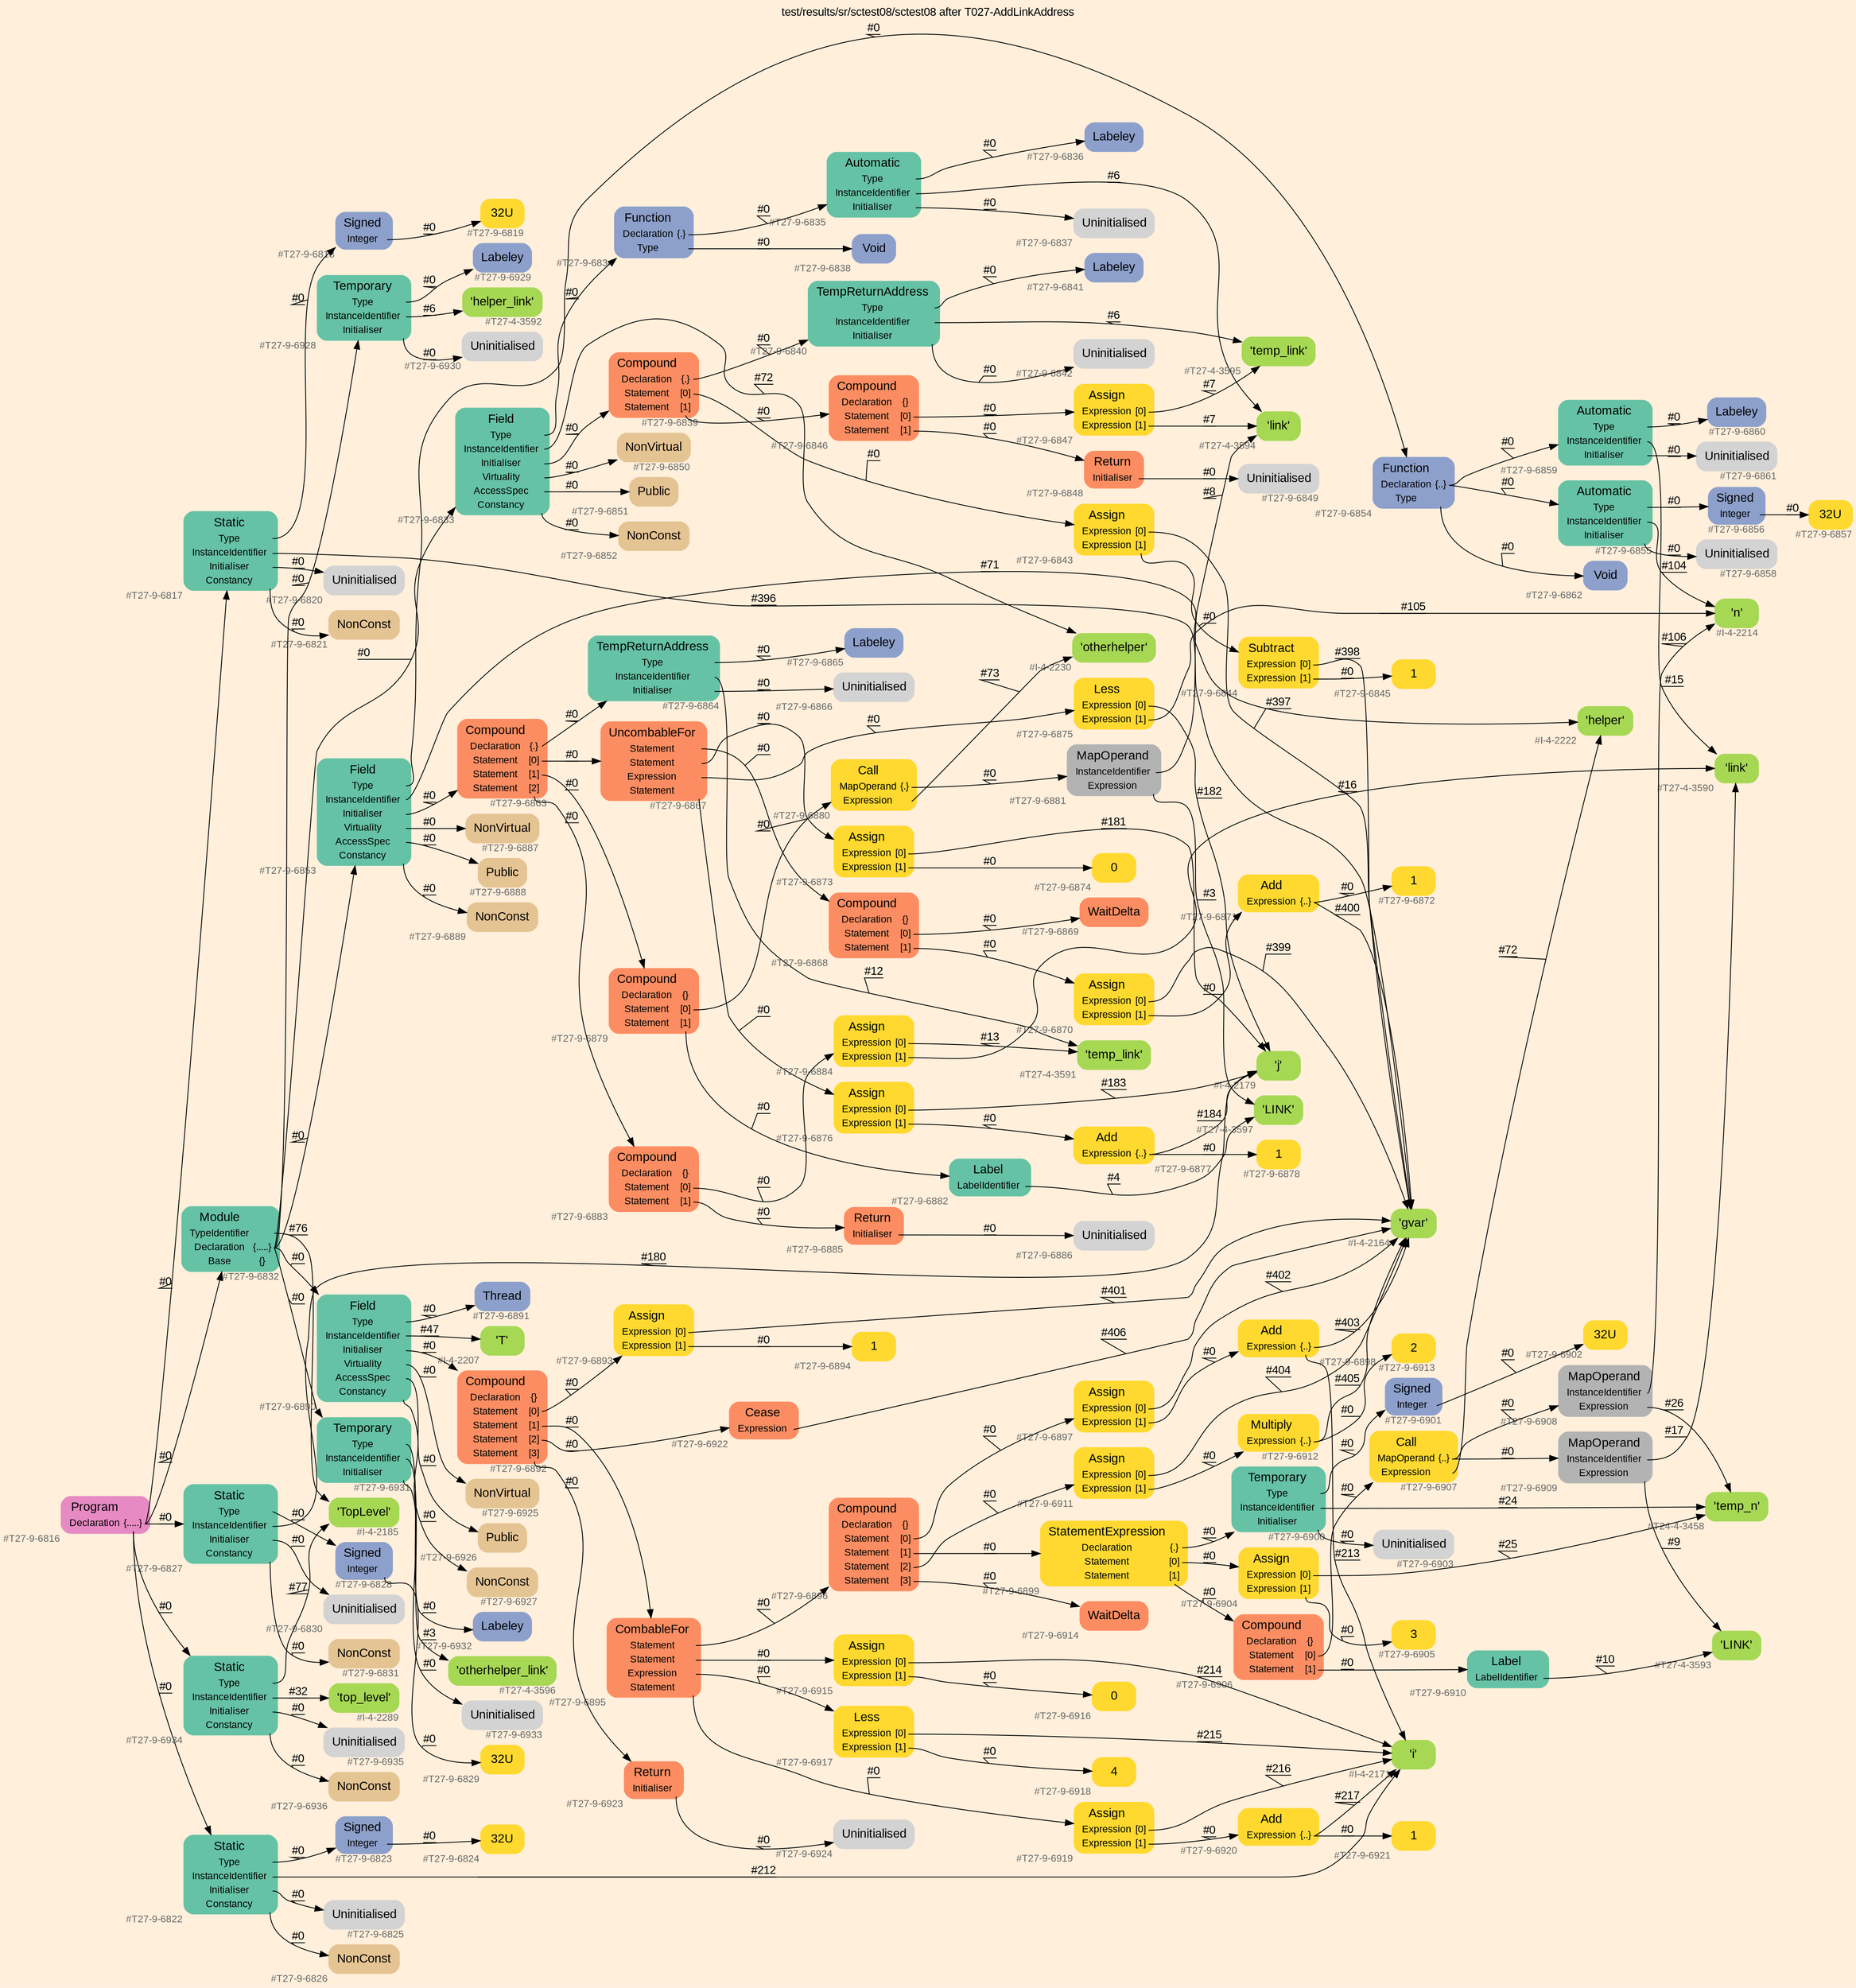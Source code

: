 digraph "test/results/sr/sctest08/sctest08 after T027-AddLinkAddress" {
label = "test/results/sr/sctest08/sctest08 after T027-AddLinkAddress"
labelloc = t
graph [
    rankdir = "LR"
    ranksep = 0.3
    bgcolor = antiquewhite1
    color = black
    fontcolor = black
    fontname = "Arial"
];
node [
    fontname = "Arial"
];
edge [
    fontname = "Arial"
];

// -------------------- node figure --------------------
// -------- block #T27-9-6816 ----------
"#T27-9-6816" [
    fillcolor = "/set28/4"
    xlabel = "#T27-9-6816"
    fontsize = "12"
    fontcolor = grey40
    shape = "plaintext"
    label = <<TABLE BORDER="0" CELLBORDER="0" CELLSPACING="0">
     <TR><TD><FONT COLOR="black" POINT-SIZE="15">Program</FONT></TD></TR>
     <TR><TD><FONT COLOR="black" POINT-SIZE="12">Declaration</FONT></TD><TD PORT="port0"><FONT COLOR="black" POINT-SIZE="12">{.....}</FONT></TD></TR>
    </TABLE>>
    style = "rounded,filled"
];

// -------- block #T27-9-6817 ----------
"#T27-9-6817" [
    fillcolor = "/set28/1"
    xlabel = "#T27-9-6817"
    fontsize = "12"
    fontcolor = grey40
    shape = "plaintext"
    label = <<TABLE BORDER="0" CELLBORDER="0" CELLSPACING="0">
     <TR><TD><FONT COLOR="black" POINT-SIZE="15">Static</FONT></TD></TR>
     <TR><TD><FONT COLOR="black" POINT-SIZE="12">Type</FONT></TD><TD PORT="port0"></TD></TR>
     <TR><TD><FONT COLOR="black" POINT-SIZE="12">InstanceIdentifier</FONT></TD><TD PORT="port1"></TD></TR>
     <TR><TD><FONT COLOR="black" POINT-SIZE="12">Initialiser</FONT></TD><TD PORT="port2"></TD></TR>
     <TR><TD><FONT COLOR="black" POINT-SIZE="12">Constancy</FONT></TD><TD PORT="port3"></TD></TR>
    </TABLE>>
    style = "rounded,filled"
];

// -------- block #T27-9-6818 ----------
"#T27-9-6818" [
    fillcolor = "/set28/3"
    xlabel = "#T27-9-6818"
    fontsize = "12"
    fontcolor = grey40
    shape = "plaintext"
    label = <<TABLE BORDER="0" CELLBORDER="0" CELLSPACING="0">
     <TR><TD><FONT COLOR="black" POINT-SIZE="15">Signed</FONT></TD></TR>
     <TR><TD><FONT COLOR="black" POINT-SIZE="12">Integer</FONT></TD><TD PORT="port0"></TD></TR>
    </TABLE>>
    style = "rounded,filled"
];

// -------- block #T27-9-6819 ----------
"#T27-9-6819" [
    fillcolor = "/set28/6"
    xlabel = "#T27-9-6819"
    fontsize = "12"
    fontcolor = grey40
    shape = "plaintext"
    label = <<TABLE BORDER="0" CELLBORDER="0" CELLSPACING="0">
     <TR><TD><FONT COLOR="black" POINT-SIZE="15">32U</FONT></TD></TR>
    </TABLE>>
    style = "rounded,filled"
];

// -------- block #I-4-2164 ----------
"#I-4-2164" [
    fillcolor = "/set28/5"
    xlabel = "#I-4-2164"
    fontsize = "12"
    fontcolor = grey40
    shape = "plaintext"
    label = <<TABLE BORDER="0" CELLBORDER="0" CELLSPACING="0">
     <TR><TD><FONT COLOR="black" POINT-SIZE="15">'gvar'</FONT></TD></TR>
    </TABLE>>
    style = "rounded,filled"
];

// -------- block #T27-9-6820 ----------
"#T27-9-6820" [
    xlabel = "#T27-9-6820"
    fontsize = "12"
    fontcolor = grey40
    shape = "plaintext"
    label = <<TABLE BORDER="0" CELLBORDER="0" CELLSPACING="0">
     <TR><TD><FONT COLOR="black" POINT-SIZE="15">Uninitialised</FONT></TD></TR>
    </TABLE>>
    style = "rounded,filled"
];

// -------- block #T27-9-6821 ----------
"#T27-9-6821" [
    fillcolor = "/set28/7"
    xlabel = "#T27-9-6821"
    fontsize = "12"
    fontcolor = grey40
    shape = "plaintext"
    label = <<TABLE BORDER="0" CELLBORDER="0" CELLSPACING="0">
     <TR><TD><FONT COLOR="black" POINT-SIZE="15">NonConst</FONT></TD></TR>
    </TABLE>>
    style = "rounded,filled"
];

// -------- block #T27-9-6822 ----------
"#T27-9-6822" [
    fillcolor = "/set28/1"
    xlabel = "#T27-9-6822"
    fontsize = "12"
    fontcolor = grey40
    shape = "plaintext"
    label = <<TABLE BORDER="0" CELLBORDER="0" CELLSPACING="0">
     <TR><TD><FONT COLOR="black" POINT-SIZE="15">Static</FONT></TD></TR>
     <TR><TD><FONT COLOR="black" POINT-SIZE="12">Type</FONT></TD><TD PORT="port0"></TD></TR>
     <TR><TD><FONT COLOR="black" POINT-SIZE="12">InstanceIdentifier</FONT></TD><TD PORT="port1"></TD></TR>
     <TR><TD><FONT COLOR="black" POINT-SIZE="12">Initialiser</FONT></TD><TD PORT="port2"></TD></TR>
     <TR><TD><FONT COLOR="black" POINT-SIZE="12">Constancy</FONT></TD><TD PORT="port3"></TD></TR>
    </TABLE>>
    style = "rounded,filled"
];

// -------- block #T27-9-6823 ----------
"#T27-9-6823" [
    fillcolor = "/set28/3"
    xlabel = "#T27-9-6823"
    fontsize = "12"
    fontcolor = grey40
    shape = "plaintext"
    label = <<TABLE BORDER="0" CELLBORDER="0" CELLSPACING="0">
     <TR><TD><FONT COLOR="black" POINT-SIZE="15">Signed</FONT></TD></TR>
     <TR><TD><FONT COLOR="black" POINT-SIZE="12">Integer</FONT></TD><TD PORT="port0"></TD></TR>
    </TABLE>>
    style = "rounded,filled"
];

// -------- block #T27-9-6824 ----------
"#T27-9-6824" [
    fillcolor = "/set28/6"
    xlabel = "#T27-9-6824"
    fontsize = "12"
    fontcolor = grey40
    shape = "plaintext"
    label = <<TABLE BORDER="0" CELLBORDER="0" CELLSPACING="0">
     <TR><TD><FONT COLOR="black" POINT-SIZE="15">32U</FONT></TD></TR>
    </TABLE>>
    style = "rounded,filled"
];

// -------- block #I-4-2171 ----------
"#I-4-2171" [
    fillcolor = "/set28/5"
    xlabel = "#I-4-2171"
    fontsize = "12"
    fontcolor = grey40
    shape = "plaintext"
    label = <<TABLE BORDER="0" CELLBORDER="0" CELLSPACING="0">
     <TR><TD><FONT COLOR="black" POINT-SIZE="15">'i'</FONT></TD></TR>
    </TABLE>>
    style = "rounded,filled"
];

// -------- block #T27-9-6825 ----------
"#T27-9-6825" [
    xlabel = "#T27-9-6825"
    fontsize = "12"
    fontcolor = grey40
    shape = "plaintext"
    label = <<TABLE BORDER="0" CELLBORDER="0" CELLSPACING="0">
     <TR><TD><FONT COLOR="black" POINT-SIZE="15">Uninitialised</FONT></TD></TR>
    </TABLE>>
    style = "rounded,filled"
];

// -------- block #T27-9-6826 ----------
"#T27-9-6826" [
    fillcolor = "/set28/7"
    xlabel = "#T27-9-6826"
    fontsize = "12"
    fontcolor = grey40
    shape = "plaintext"
    label = <<TABLE BORDER="0" CELLBORDER="0" CELLSPACING="0">
     <TR><TD><FONT COLOR="black" POINT-SIZE="15">NonConst</FONT></TD></TR>
    </TABLE>>
    style = "rounded,filled"
];

// -------- block #T27-9-6827 ----------
"#T27-9-6827" [
    fillcolor = "/set28/1"
    xlabel = "#T27-9-6827"
    fontsize = "12"
    fontcolor = grey40
    shape = "plaintext"
    label = <<TABLE BORDER="0" CELLBORDER="0" CELLSPACING="0">
     <TR><TD><FONT COLOR="black" POINT-SIZE="15">Static</FONT></TD></TR>
     <TR><TD><FONT COLOR="black" POINT-SIZE="12">Type</FONT></TD><TD PORT="port0"></TD></TR>
     <TR><TD><FONT COLOR="black" POINT-SIZE="12">InstanceIdentifier</FONT></TD><TD PORT="port1"></TD></TR>
     <TR><TD><FONT COLOR="black" POINT-SIZE="12">Initialiser</FONT></TD><TD PORT="port2"></TD></TR>
     <TR><TD><FONT COLOR="black" POINT-SIZE="12">Constancy</FONT></TD><TD PORT="port3"></TD></TR>
    </TABLE>>
    style = "rounded,filled"
];

// -------- block #T27-9-6828 ----------
"#T27-9-6828" [
    fillcolor = "/set28/3"
    xlabel = "#T27-9-6828"
    fontsize = "12"
    fontcolor = grey40
    shape = "plaintext"
    label = <<TABLE BORDER="0" CELLBORDER="0" CELLSPACING="0">
     <TR><TD><FONT COLOR="black" POINT-SIZE="15">Signed</FONT></TD></TR>
     <TR><TD><FONT COLOR="black" POINT-SIZE="12">Integer</FONT></TD><TD PORT="port0"></TD></TR>
    </TABLE>>
    style = "rounded,filled"
];

// -------- block #T27-9-6829 ----------
"#T27-9-6829" [
    fillcolor = "/set28/6"
    xlabel = "#T27-9-6829"
    fontsize = "12"
    fontcolor = grey40
    shape = "plaintext"
    label = <<TABLE BORDER="0" CELLBORDER="0" CELLSPACING="0">
     <TR><TD><FONT COLOR="black" POINT-SIZE="15">32U</FONT></TD></TR>
    </TABLE>>
    style = "rounded,filled"
];

// -------- block #I-4-2179 ----------
"#I-4-2179" [
    fillcolor = "/set28/5"
    xlabel = "#I-4-2179"
    fontsize = "12"
    fontcolor = grey40
    shape = "plaintext"
    label = <<TABLE BORDER="0" CELLBORDER="0" CELLSPACING="0">
     <TR><TD><FONT COLOR="black" POINT-SIZE="15">'j'</FONT></TD></TR>
    </TABLE>>
    style = "rounded,filled"
];

// -------- block #T27-9-6830 ----------
"#T27-9-6830" [
    xlabel = "#T27-9-6830"
    fontsize = "12"
    fontcolor = grey40
    shape = "plaintext"
    label = <<TABLE BORDER="0" CELLBORDER="0" CELLSPACING="0">
     <TR><TD><FONT COLOR="black" POINT-SIZE="15">Uninitialised</FONT></TD></TR>
    </TABLE>>
    style = "rounded,filled"
];

// -------- block #T27-9-6831 ----------
"#T27-9-6831" [
    fillcolor = "/set28/7"
    xlabel = "#T27-9-6831"
    fontsize = "12"
    fontcolor = grey40
    shape = "plaintext"
    label = <<TABLE BORDER="0" CELLBORDER="0" CELLSPACING="0">
     <TR><TD><FONT COLOR="black" POINT-SIZE="15">NonConst</FONT></TD></TR>
    </TABLE>>
    style = "rounded,filled"
];

// -------- block #T27-9-6832 ----------
"#T27-9-6832" [
    fillcolor = "/set28/1"
    xlabel = "#T27-9-6832"
    fontsize = "12"
    fontcolor = grey40
    shape = "plaintext"
    label = <<TABLE BORDER="0" CELLBORDER="0" CELLSPACING="0">
     <TR><TD><FONT COLOR="black" POINT-SIZE="15">Module</FONT></TD></TR>
     <TR><TD><FONT COLOR="black" POINT-SIZE="12">TypeIdentifier</FONT></TD><TD PORT="port0"></TD></TR>
     <TR><TD><FONT COLOR="black" POINT-SIZE="12">Declaration</FONT></TD><TD PORT="port1"><FONT COLOR="black" POINT-SIZE="12">{.....}</FONT></TD></TR>
     <TR><TD><FONT COLOR="black" POINT-SIZE="12">Base</FONT></TD><TD PORT="port2"><FONT COLOR="black" POINT-SIZE="12">{}</FONT></TD></TR>
    </TABLE>>
    style = "rounded,filled"
];

// -------- block #I-4-2185 ----------
"#I-4-2185" [
    fillcolor = "/set28/5"
    xlabel = "#I-4-2185"
    fontsize = "12"
    fontcolor = grey40
    shape = "plaintext"
    label = <<TABLE BORDER="0" CELLBORDER="0" CELLSPACING="0">
     <TR><TD><FONT COLOR="black" POINT-SIZE="15">'TopLevel'</FONT></TD></TR>
    </TABLE>>
    style = "rounded,filled"
];

// -------- block #T27-9-6833 ----------
"#T27-9-6833" [
    fillcolor = "/set28/1"
    xlabel = "#T27-9-6833"
    fontsize = "12"
    fontcolor = grey40
    shape = "plaintext"
    label = <<TABLE BORDER="0" CELLBORDER="0" CELLSPACING="0">
     <TR><TD><FONT COLOR="black" POINT-SIZE="15">Field</FONT></TD></TR>
     <TR><TD><FONT COLOR="black" POINT-SIZE="12">Type</FONT></TD><TD PORT="port0"></TD></TR>
     <TR><TD><FONT COLOR="black" POINT-SIZE="12">InstanceIdentifier</FONT></TD><TD PORT="port1"></TD></TR>
     <TR><TD><FONT COLOR="black" POINT-SIZE="12">Initialiser</FONT></TD><TD PORT="port2"></TD></TR>
     <TR><TD><FONT COLOR="black" POINT-SIZE="12">Virtuality</FONT></TD><TD PORT="port3"></TD></TR>
     <TR><TD><FONT COLOR="black" POINT-SIZE="12">AccessSpec</FONT></TD><TD PORT="port4"></TD></TR>
     <TR><TD><FONT COLOR="black" POINT-SIZE="12">Constancy</FONT></TD><TD PORT="port5"></TD></TR>
    </TABLE>>
    style = "rounded,filled"
];

// -------- block #T27-9-6834 ----------
"#T27-9-6834" [
    fillcolor = "/set28/3"
    xlabel = "#T27-9-6834"
    fontsize = "12"
    fontcolor = grey40
    shape = "plaintext"
    label = <<TABLE BORDER="0" CELLBORDER="0" CELLSPACING="0">
     <TR><TD><FONT COLOR="black" POINT-SIZE="15">Function</FONT></TD></TR>
     <TR><TD><FONT COLOR="black" POINT-SIZE="12">Declaration</FONT></TD><TD PORT="port0"><FONT COLOR="black" POINT-SIZE="12">{.}</FONT></TD></TR>
     <TR><TD><FONT COLOR="black" POINT-SIZE="12">Type</FONT></TD><TD PORT="port1"></TD></TR>
    </TABLE>>
    style = "rounded,filled"
];

// -------- block #T27-9-6835 ----------
"#T27-9-6835" [
    fillcolor = "/set28/1"
    xlabel = "#T27-9-6835"
    fontsize = "12"
    fontcolor = grey40
    shape = "plaintext"
    label = <<TABLE BORDER="0" CELLBORDER="0" CELLSPACING="0">
     <TR><TD><FONT COLOR="black" POINT-SIZE="15">Automatic</FONT></TD></TR>
     <TR><TD><FONT COLOR="black" POINT-SIZE="12">Type</FONT></TD><TD PORT="port0"></TD></TR>
     <TR><TD><FONT COLOR="black" POINT-SIZE="12">InstanceIdentifier</FONT></TD><TD PORT="port1"></TD></TR>
     <TR><TD><FONT COLOR="black" POINT-SIZE="12">Initialiser</FONT></TD><TD PORT="port2"></TD></TR>
    </TABLE>>
    style = "rounded,filled"
];

// -------- block #T27-9-6836 ----------
"#T27-9-6836" [
    fillcolor = "/set28/3"
    xlabel = "#T27-9-6836"
    fontsize = "12"
    fontcolor = grey40
    shape = "plaintext"
    label = <<TABLE BORDER="0" CELLBORDER="0" CELLSPACING="0">
     <TR><TD><FONT COLOR="black" POINT-SIZE="15">Labeley</FONT></TD></TR>
    </TABLE>>
    style = "rounded,filled"
];

// -------- block #T27-4-3594 ----------
"#T27-4-3594" [
    fillcolor = "/set28/5"
    xlabel = "#T27-4-3594"
    fontsize = "12"
    fontcolor = grey40
    shape = "plaintext"
    label = <<TABLE BORDER="0" CELLBORDER="0" CELLSPACING="0">
     <TR><TD><FONT COLOR="black" POINT-SIZE="15">'link'</FONT></TD></TR>
    </TABLE>>
    style = "rounded,filled"
];

// -------- block #T27-9-6837 ----------
"#T27-9-6837" [
    xlabel = "#T27-9-6837"
    fontsize = "12"
    fontcolor = grey40
    shape = "plaintext"
    label = <<TABLE BORDER="0" CELLBORDER="0" CELLSPACING="0">
     <TR><TD><FONT COLOR="black" POINT-SIZE="15">Uninitialised</FONT></TD></TR>
    </TABLE>>
    style = "rounded,filled"
];

// -------- block #T27-9-6838 ----------
"#T27-9-6838" [
    fillcolor = "/set28/3"
    xlabel = "#T27-9-6838"
    fontsize = "12"
    fontcolor = grey40
    shape = "plaintext"
    label = <<TABLE BORDER="0" CELLBORDER="0" CELLSPACING="0">
     <TR><TD><FONT COLOR="black" POINT-SIZE="15">Void</FONT></TD></TR>
    </TABLE>>
    style = "rounded,filled"
];

// -------- block #I-4-2230 ----------
"#I-4-2230" [
    fillcolor = "/set28/5"
    xlabel = "#I-4-2230"
    fontsize = "12"
    fontcolor = grey40
    shape = "plaintext"
    label = <<TABLE BORDER="0" CELLBORDER="0" CELLSPACING="0">
     <TR><TD><FONT COLOR="black" POINT-SIZE="15">'otherhelper'</FONT></TD></TR>
    </TABLE>>
    style = "rounded,filled"
];

// -------- block #T27-9-6839 ----------
"#T27-9-6839" [
    fillcolor = "/set28/2"
    xlabel = "#T27-9-6839"
    fontsize = "12"
    fontcolor = grey40
    shape = "plaintext"
    label = <<TABLE BORDER="0" CELLBORDER="0" CELLSPACING="0">
     <TR><TD><FONT COLOR="black" POINT-SIZE="15">Compound</FONT></TD></TR>
     <TR><TD><FONT COLOR="black" POINT-SIZE="12">Declaration</FONT></TD><TD PORT="port0"><FONT COLOR="black" POINT-SIZE="12">{.}</FONT></TD></TR>
     <TR><TD><FONT COLOR="black" POINT-SIZE="12">Statement</FONT></TD><TD PORT="port1"><FONT COLOR="black" POINT-SIZE="12">[0]</FONT></TD></TR>
     <TR><TD><FONT COLOR="black" POINT-SIZE="12">Statement</FONT></TD><TD PORT="port2"><FONT COLOR="black" POINT-SIZE="12">[1]</FONT></TD></TR>
    </TABLE>>
    style = "rounded,filled"
];

// -------- block #T27-9-6840 ----------
"#T27-9-6840" [
    fillcolor = "/set28/1"
    xlabel = "#T27-9-6840"
    fontsize = "12"
    fontcolor = grey40
    shape = "plaintext"
    label = <<TABLE BORDER="0" CELLBORDER="0" CELLSPACING="0">
     <TR><TD><FONT COLOR="black" POINT-SIZE="15">TempReturnAddress</FONT></TD></TR>
     <TR><TD><FONT COLOR="black" POINT-SIZE="12">Type</FONT></TD><TD PORT="port0"></TD></TR>
     <TR><TD><FONT COLOR="black" POINT-SIZE="12">InstanceIdentifier</FONT></TD><TD PORT="port1"></TD></TR>
     <TR><TD><FONT COLOR="black" POINT-SIZE="12">Initialiser</FONT></TD><TD PORT="port2"></TD></TR>
    </TABLE>>
    style = "rounded,filled"
];

// -------- block #T27-9-6841 ----------
"#T27-9-6841" [
    fillcolor = "/set28/3"
    xlabel = "#T27-9-6841"
    fontsize = "12"
    fontcolor = grey40
    shape = "plaintext"
    label = <<TABLE BORDER="0" CELLBORDER="0" CELLSPACING="0">
     <TR><TD><FONT COLOR="black" POINT-SIZE="15">Labeley</FONT></TD></TR>
    </TABLE>>
    style = "rounded,filled"
];

// -------- block #T27-4-3595 ----------
"#T27-4-3595" [
    fillcolor = "/set28/5"
    xlabel = "#T27-4-3595"
    fontsize = "12"
    fontcolor = grey40
    shape = "plaintext"
    label = <<TABLE BORDER="0" CELLBORDER="0" CELLSPACING="0">
     <TR><TD><FONT COLOR="black" POINT-SIZE="15">'temp_link'</FONT></TD></TR>
    </TABLE>>
    style = "rounded,filled"
];

// -------- block #T27-9-6842 ----------
"#T27-9-6842" [
    xlabel = "#T27-9-6842"
    fontsize = "12"
    fontcolor = grey40
    shape = "plaintext"
    label = <<TABLE BORDER="0" CELLBORDER="0" CELLSPACING="0">
     <TR><TD><FONT COLOR="black" POINT-SIZE="15">Uninitialised</FONT></TD></TR>
    </TABLE>>
    style = "rounded,filled"
];

// -------- block #T27-9-6843 ----------
"#T27-9-6843" [
    fillcolor = "/set28/6"
    xlabel = "#T27-9-6843"
    fontsize = "12"
    fontcolor = grey40
    shape = "plaintext"
    label = <<TABLE BORDER="0" CELLBORDER="0" CELLSPACING="0">
     <TR><TD><FONT COLOR="black" POINT-SIZE="15">Assign</FONT></TD></TR>
     <TR><TD><FONT COLOR="black" POINT-SIZE="12">Expression</FONT></TD><TD PORT="port0"><FONT COLOR="black" POINT-SIZE="12">[0]</FONT></TD></TR>
     <TR><TD><FONT COLOR="black" POINT-SIZE="12">Expression</FONT></TD><TD PORT="port1"><FONT COLOR="black" POINT-SIZE="12">[1]</FONT></TD></TR>
    </TABLE>>
    style = "rounded,filled"
];

// -------- block #T27-9-6844 ----------
"#T27-9-6844" [
    fillcolor = "/set28/6"
    xlabel = "#T27-9-6844"
    fontsize = "12"
    fontcolor = grey40
    shape = "plaintext"
    label = <<TABLE BORDER="0" CELLBORDER="0" CELLSPACING="0">
     <TR><TD><FONT COLOR="black" POINT-SIZE="15">Subtract</FONT></TD></TR>
     <TR><TD><FONT COLOR="black" POINT-SIZE="12">Expression</FONT></TD><TD PORT="port0"><FONT COLOR="black" POINT-SIZE="12">[0]</FONT></TD></TR>
     <TR><TD><FONT COLOR="black" POINT-SIZE="12">Expression</FONT></TD><TD PORT="port1"><FONT COLOR="black" POINT-SIZE="12">[1]</FONT></TD></TR>
    </TABLE>>
    style = "rounded,filled"
];

// -------- block #T27-9-6845 ----------
"#T27-9-6845" [
    fillcolor = "/set28/6"
    xlabel = "#T27-9-6845"
    fontsize = "12"
    fontcolor = grey40
    shape = "plaintext"
    label = <<TABLE BORDER="0" CELLBORDER="0" CELLSPACING="0">
     <TR><TD><FONT COLOR="black" POINT-SIZE="15">1</FONT></TD></TR>
    </TABLE>>
    style = "rounded,filled"
];

// -------- block #T27-9-6846 ----------
"#T27-9-6846" [
    fillcolor = "/set28/2"
    xlabel = "#T27-9-6846"
    fontsize = "12"
    fontcolor = grey40
    shape = "plaintext"
    label = <<TABLE BORDER="0" CELLBORDER="0" CELLSPACING="0">
     <TR><TD><FONT COLOR="black" POINT-SIZE="15">Compound</FONT></TD></TR>
     <TR><TD><FONT COLOR="black" POINT-SIZE="12">Declaration</FONT></TD><TD PORT="port0"><FONT COLOR="black" POINT-SIZE="12">{}</FONT></TD></TR>
     <TR><TD><FONT COLOR="black" POINT-SIZE="12">Statement</FONT></TD><TD PORT="port1"><FONT COLOR="black" POINT-SIZE="12">[0]</FONT></TD></TR>
     <TR><TD><FONT COLOR="black" POINT-SIZE="12">Statement</FONT></TD><TD PORT="port2"><FONT COLOR="black" POINT-SIZE="12">[1]</FONT></TD></TR>
    </TABLE>>
    style = "rounded,filled"
];

// -------- block #T27-9-6847 ----------
"#T27-9-6847" [
    fillcolor = "/set28/6"
    xlabel = "#T27-9-6847"
    fontsize = "12"
    fontcolor = grey40
    shape = "plaintext"
    label = <<TABLE BORDER="0" CELLBORDER="0" CELLSPACING="0">
     <TR><TD><FONT COLOR="black" POINT-SIZE="15">Assign</FONT></TD></TR>
     <TR><TD><FONT COLOR="black" POINT-SIZE="12">Expression</FONT></TD><TD PORT="port0"><FONT COLOR="black" POINT-SIZE="12">[0]</FONT></TD></TR>
     <TR><TD><FONT COLOR="black" POINT-SIZE="12">Expression</FONT></TD><TD PORT="port1"><FONT COLOR="black" POINT-SIZE="12">[1]</FONT></TD></TR>
    </TABLE>>
    style = "rounded,filled"
];

// -------- block #T27-9-6848 ----------
"#T27-9-6848" [
    fillcolor = "/set28/2"
    xlabel = "#T27-9-6848"
    fontsize = "12"
    fontcolor = grey40
    shape = "plaintext"
    label = <<TABLE BORDER="0" CELLBORDER="0" CELLSPACING="0">
     <TR><TD><FONT COLOR="black" POINT-SIZE="15">Return</FONT></TD></TR>
     <TR><TD><FONT COLOR="black" POINT-SIZE="12">Initialiser</FONT></TD><TD PORT="port0"></TD></TR>
    </TABLE>>
    style = "rounded,filled"
];

// -------- block #T27-9-6849 ----------
"#T27-9-6849" [
    xlabel = "#T27-9-6849"
    fontsize = "12"
    fontcolor = grey40
    shape = "plaintext"
    label = <<TABLE BORDER="0" CELLBORDER="0" CELLSPACING="0">
     <TR><TD><FONT COLOR="black" POINT-SIZE="15">Uninitialised</FONT></TD></TR>
    </TABLE>>
    style = "rounded,filled"
];

// -------- block #T27-9-6850 ----------
"#T27-9-6850" [
    fillcolor = "/set28/7"
    xlabel = "#T27-9-6850"
    fontsize = "12"
    fontcolor = grey40
    shape = "plaintext"
    label = <<TABLE BORDER="0" CELLBORDER="0" CELLSPACING="0">
     <TR><TD><FONT COLOR="black" POINT-SIZE="15">NonVirtual</FONT></TD></TR>
    </TABLE>>
    style = "rounded,filled"
];

// -------- block #T27-9-6851 ----------
"#T27-9-6851" [
    fillcolor = "/set28/7"
    xlabel = "#T27-9-6851"
    fontsize = "12"
    fontcolor = grey40
    shape = "plaintext"
    label = <<TABLE BORDER="0" CELLBORDER="0" CELLSPACING="0">
     <TR><TD><FONT COLOR="black" POINT-SIZE="15">Public</FONT></TD></TR>
    </TABLE>>
    style = "rounded,filled"
];

// -------- block #T27-9-6852 ----------
"#T27-9-6852" [
    fillcolor = "/set28/7"
    xlabel = "#T27-9-6852"
    fontsize = "12"
    fontcolor = grey40
    shape = "plaintext"
    label = <<TABLE BORDER="0" CELLBORDER="0" CELLSPACING="0">
     <TR><TD><FONT COLOR="black" POINT-SIZE="15">NonConst</FONT></TD></TR>
    </TABLE>>
    style = "rounded,filled"
];

// -------- block #T27-9-6853 ----------
"#T27-9-6853" [
    fillcolor = "/set28/1"
    xlabel = "#T27-9-6853"
    fontsize = "12"
    fontcolor = grey40
    shape = "plaintext"
    label = <<TABLE BORDER="0" CELLBORDER="0" CELLSPACING="0">
     <TR><TD><FONT COLOR="black" POINT-SIZE="15">Field</FONT></TD></TR>
     <TR><TD><FONT COLOR="black" POINT-SIZE="12">Type</FONT></TD><TD PORT="port0"></TD></TR>
     <TR><TD><FONT COLOR="black" POINT-SIZE="12">InstanceIdentifier</FONT></TD><TD PORT="port1"></TD></TR>
     <TR><TD><FONT COLOR="black" POINT-SIZE="12">Initialiser</FONT></TD><TD PORT="port2"></TD></TR>
     <TR><TD><FONT COLOR="black" POINT-SIZE="12">Virtuality</FONT></TD><TD PORT="port3"></TD></TR>
     <TR><TD><FONT COLOR="black" POINT-SIZE="12">AccessSpec</FONT></TD><TD PORT="port4"></TD></TR>
     <TR><TD><FONT COLOR="black" POINT-SIZE="12">Constancy</FONT></TD><TD PORT="port5"></TD></TR>
    </TABLE>>
    style = "rounded,filled"
];

// -------- block #T27-9-6854 ----------
"#T27-9-6854" [
    fillcolor = "/set28/3"
    xlabel = "#T27-9-6854"
    fontsize = "12"
    fontcolor = grey40
    shape = "plaintext"
    label = <<TABLE BORDER="0" CELLBORDER="0" CELLSPACING="0">
     <TR><TD><FONT COLOR="black" POINT-SIZE="15">Function</FONT></TD></TR>
     <TR><TD><FONT COLOR="black" POINT-SIZE="12">Declaration</FONT></TD><TD PORT="port0"><FONT COLOR="black" POINT-SIZE="12">{..}</FONT></TD></TR>
     <TR><TD><FONT COLOR="black" POINT-SIZE="12">Type</FONT></TD><TD PORT="port1"></TD></TR>
    </TABLE>>
    style = "rounded,filled"
];

// -------- block #T27-9-6855 ----------
"#T27-9-6855" [
    fillcolor = "/set28/1"
    xlabel = "#T27-9-6855"
    fontsize = "12"
    fontcolor = grey40
    shape = "plaintext"
    label = <<TABLE BORDER="0" CELLBORDER="0" CELLSPACING="0">
     <TR><TD><FONT COLOR="black" POINT-SIZE="15">Automatic</FONT></TD></TR>
     <TR><TD><FONT COLOR="black" POINT-SIZE="12">Type</FONT></TD><TD PORT="port0"></TD></TR>
     <TR><TD><FONT COLOR="black" POINT-SIZE="12">InstanceIdentifier</FONT></TD><TD PORT="port1"></TD></TR>
     <TR><TD><FONT COLOR="black" POINT-SIZE="12">Initialiser</FONT></TD><TD PORT="port2"></TD></TR>
    </TABLE>>
    style = "rounded,filled"
];

// -------- block #T27-9-6856 ----------
"#T27-9-6856" [
    fillcolor = "/set28/3"
    xlabel = "#T27-9-6856"
    fontsize = "12"
    fontcolor = grey40
    shape = "plaintext"
    label = <<TABLE BORDER="0" CELLBORDER="0" CELLSPACING="0">
     <TR><TD><FONT COLOR="black" POINT-SIZE="15">Signed</FONT></TD></TR>
     <TR><TD><FONT COLOR="black" POINT-SIZE="12">Integer</FONT></TD><TD PORT="port0"></TD></TR>
    </TABLE>>
    style = "rounded,filled"
];

// -------- block #T27-9-6857 ----------
"#T27-9-6857" [
    fillcolor = "/set28/6"
    xlabel = "#T27-9-6857"
    fontsize = "12"
    fontcolor = grey40
    shape = "plaintext"
    label = <<TABLE BORDER="0" CELLBORDER="0" CELLSPACING="0">
     <TR><TD><FONT COLOR="black" POINT-SIZE="15">32U</FONT></TD></TR>
    </TABLE>>
    style = "rounded,filled"
];

// -------- block #I-4-2214 ----------
"#I-4-2214" [
    fillcolor = "/set28/5"
    xlabel = "#I-4-2214"
    fontsize = "12"
    fontcolor = grey40
    shape = "plaintext"
    label = <<TABLE BORDER="0" CELLBORDER="0" CELLSPACING="0">
     <TR><TD><FONT COLOR="black" POINT-SIZE="15">'n'</FONT></TD></TR>
    </TABLE>>
    style = "rounded,filled"
];

// -------- block #T27-9-6858 ----------
"#T27-9-6858" [
    xlabel = "#T27-9-6858"
    fontsize = "12"
    fontcolor = grey40
    shape = "plaintext"
    label = <<TABLE BORDER="0" CELLBORDER="0" CELLSPACING="0">
     <TR><TD><FONT COLOR="black" POINT-SIZE="15">Uninitialised</FONT></TD></TR>
    </TABLE>>
    style = "rounded,filled"
];

// -------- block #T27-9-6859 ----------
"#T27-9-6859" [
    fillcolor = "/set28/1"
    xlabel = "#T27-9-6859"
    fontsize = "12"
    fontcolor = grey40
    shape = "plaintext"
    label = <<TABLE BORDER="0" CELLBORDER="0" CELLSPACING="0">
     <TR><TD><FONT COLOR="black" POINT-SIZE="15">Automatic</FONT></TD></TR>
     <TR><TD><FONT COLOR="black" POINT-SIZE="12">Type</FONT></TD><TD PORT="port0"></TD></TR>
     <TR><TD><FONT COLOR="black" POINT-SIZE="12">InstanceIdentifier</FONT></TD><TD PORT="port1"></TD></TR>
     <TR><TD><FONT COLOR="black" POINT-SIZE="12">Initialiser</FONT></TD><TD PORT="port2"></TD></TR>
    </TABLE>>
    style = "rounded,filled"
];

// -------- block #T27-9-6860 ----------
"#T27-9-6860" [
    fillcolor = "/set28/3"
    xlabel = "#T27-9-6860"
    fontsize = "12"
    fontcolor = grey40
    shape = "plaintext"
    label = <<TABLE BORDER="0" CELLBORDER="0" CELLSPACING="0">
     <TR><TD><FONT COLOR="black" POINT-SIZE="15">Labeley</FONT></TD></TR>
    </TABLE>>
    style = "rounded,filled"
];

// -------- block #T27-4-3590 ----------
"#T27-4-3590" [
    fillcolor = "/set28/5"
    xlabel = "#T27-4-3590"
    fontsize = "12"
    fontcolor = grey40
    shape = "plaintext"
    label = <<TABLE BORDER="0" CELLBORDER="0" CELLSPACING="0">
     <TR><TD><FONT COLOR="black" POINT-SIZE="15">'link'</FONT></TD></TR>
    </TABLE>>
    style = "rounded,filled"
];

// -------- block #T27-9-6861 ----------
"#T27-9-6861" [
    xlabel = "#T27-9-6861"
    fontsize = "12"
    fontcolor = grey40
    shape = "plaintext"
    label = <<TABLE BORDER="0" CELLBORDER="0" CELLSPACING="0">
     <TR><TD><FONT COLOR="black" POINT-SIZE="15">Uninitialised</FONT></TD></TR>
    </TABLE>>
    style = "rounded,filled"
];

// -------- block #T27-9-6862 ----------
"#T27-9-6862" [
    fillcolor = "/set28/3"
    xlabel = "#T27-9-6862"
    fontsize = "12"
    fontcolor = grey40
    shape = "plaintext"
    label = <<TABLE BORDER="0" CELLBORDER="0" CELLSPACING="0">
     <TR><TD><FONT COLOR="black" POINT-SIZE="15">Void</FONT></TD></TR>
    </TABLE>>
    style = "rounded,filled"
];

// -------- block #I-4-2222 ----------
"#I-4-2222" [
    fillcolor = "/set28/5"
    xlabel = "#I-4-2222"
    fontsize = "12"
    fontcolor = grey40
    shape = "plaintext"
    label = <<TABLE BORDER="0" CELLBORDER="0" CELLSPACING="0">
     <TR><TD><FONT COLOR="black" POINT-SIZE="15">'helper'</FONT></TD></TR>
    </TABLE>>
    style = "rounded,filled"
];

// -------- block #T27-9-6863 ----------
"#T27-9-6863" [
    fillcolor = "/set28/2"
    xlabel = "#T27-9-6863"
    fontsize = "12"
    fontcolor = grey40
    shape = "plaintext"
    label = <<TABLE BORDER="0" CELLBORDER="0" CELLSPACING="0">
     <TR><TD><FONT COLOR="black" POINT-SIZE="15">Compound</FONT></TD></TR>
     <TR><TD><FONT COLOR="black" POINT-SIZE="12">Declaration</FONT></TD><TD PORT="port0"><FONT COLOR="black" POINT-SIZE="12">{.}</FONT></TD></TR>
     <TR><TD><FONT COLOR="black" POINT-SIZE="12">Statement</FONT></TD><TD PORT="port1"><FONT COLOR="black" POINT-SIZE="12">[0]</FONT></TD></TR>
     <TR><TD><FONT COLOR="black" POINT-SIZE="12">Statement</FONT></TD><TD PORT="port2"><FONT COLOR="black" POINT-SIZE="12">[1]</FONT></TD></TR>
     <TR><TD><FONT COLOR="black" POINT-SIZE="12">Statement</FONT></TD><TD PORT="port3"><FONT COLOR="black" POINT-SIZE="12">[2]</FONT></TD></TR>
    </TABLE>>
    style = "rounded,filled"
];

// -------- block #T27-9-6864 ----------
"#T27-9-6864" [
    fillcolor = "/set28/1"
    xlabel = "#T27-9-6864"
    fontsize = "12"
    fontcolor = grey40
    shape = "plaintext"
    label = <<TABLE BORDER="0" CELLBORDER="0" CELLSPACING="0">
     <TR><TD><FONT COLOR="black" POINT-SIZE="15">TempReturnAddress</FONT></TD></TR>
     <TR><TD><FONT COLOR="black" POINT-SIZE="12">Type</FONT></TD><TD PORT="port0"></TD></TR>
     <TR><TD><FONT COLOR="black" POINT-SIZE="12">InstanceIdentifier</FONT></TD><TD PORT="port1"></TD></TR>
     <TR><TD><FONT COLOR="black" POINT-SIZE="12">Initialiser</FONT></TD><TD PORT="port2"></TD></TR>
    </TABLE>>
    style = "rounded,filled"
];

// -------- block #T27-9-6865 ----------
"#T27-9-6865" [
    fillcolor = "/set28/3"
    xlabel = "#T27-9-6865"
    fontsize = "12"
    fontcolor = grey40
    shape = "plaintext"
    label = <<TABLE BORDER="0" CELLBORDER="0" CELLSPACING="0">
     <TR><TD><FONT COLOR="black" POINT-SIZE="15">Labeley</FONT></TD></TR>
    </TABLE>>
    style = "rounded,filled"
];

// -------- block #T27-4-3591 ----------
"#T27-4-3591" [
    fillcolor = "/set28/5"
    xlabel = "#T27-4-3591"
    fontsize = "12"
    fontcolor = grey40
    shape = "plaintext"
    label = <<TABLE BORDER="0" CELLBORDER="0" CELLSPACING="0">
     <TR><TD><FONT COLOR="black" POINT-SIZE="15">'temp_link'</FONT></TD></TR>
    </TABLE>>
    style = "rounded,filled"
];

// -------- block #T27-9-6866 ----------
"#T27-9-6866" [
    xlabel = "#T27-9-6866"
    fontsize = "12"
    fontcolor = grey40
    shape = "plaintext"
    label = <<TABLE BORDER="0" CELLBORDER="0" CELLSPACING="0">
     <TR><TD><FONT COLOR="black" POINT-SIZE="15">Uninitialised</FONT></TD></TR>
    </TABLE>>
    style = "rounded,filled"
];

// -------- block #T27-9-6867 ----------
"#T27-9-6867" [
    fillcolor = "/set28/2"
    xlabel = "#T27-9-6867"
    fontsize = "12"
    fontcolor = grey40
    shape = "plaintext"
    label = <<TABLE BORDER="0" CELLBORDER="0" CELLSPACING="0">
     <TR><TD><FONT COLOR="black" POINT-SIZE="15">UncombableFor</FONT></TD></TR>
     <TR><TD><FONT COLOR="black" POINT-SIZE="12">Statement</FONT></TD><TD PORT="port0"></TD></TR>
     <TR><TD><FONT COLOR="black" POINT-SIZE="12">Statement</FONT></TD><TD PORT="port1"></TD></TR>
     <TR><TD><FONT COLOR="black" POINT-SIZE="12">Expression</FONT></TD><TD PORT="port2"></TD></TR>
     <TR><TD><FONT COLOR="black" POINT-SIZE="12">Statement</FONT></TD><TD PORT="port3"></TD></TR>
    </TABLE>>
    style = "rounded,filled"
];

// -------- block #T27-9-6868 ----------
"#T27-9-6868" [
    fillcolor = "/set28/2"
    xlabel = "#T27-9-6868"
    fontsize = "12"
    fontcolor = grey40
    shape = "plaintext"
    label = <<TABLE BORDER="0" CELLBORDER="0" CELLSPACING="0">
     <TR><TD><FONT COLOR="black" POINT-SIZE="15">Compound</FONT></TD></TR>
     <TR><TD><FONT COLOR="black" POINT-SIZE="12">Declaration</FONT></TD><TD PORT="port0"><FONT COLOR="black" POINT-SIZE="12">{}</FONT></TD></TR>
     <TR><TD><FONT COLOR="black" POINT-SIZE="12">Statement</FONT></TD><TD PORT="port1"><FONT COLOR="black" POINT-SIZE="12">[0]</FONT></TD></TR>
     <TR><TD><FONT COLOR="black" POINT-SIZE="12">Statement</FONT></TD><TD PORT="port2"><FONT COLOR="black" POINT-SIZE="12">[1]</FONT></TD></TR>
    </TABLE>>
    style = "rounded,filled"
];

// -------- block #T27-9-6869 ----------
"#T27-9-6869" [
    fillcolor = "/set28/2"
    xlabel = "#T27-9-6869"
    fontsize = "12"
    fontcolor = grey40
    shape = "plaintext"
    label = <<TABLE BORDER="0" CELLBORDER="0" CELLSPACING="0">
     <TR><TD><FONT COLOR="black" POINT-SIZE="15">WaitDelta</FONT></TD></TR>
    </TABLE>>
    style = "rounded,filled"
];

// -------- block #T27-9-6870 ----------
"#T27-9-6870" [
    fillcolor = "/set28/6"
    xlabel = "#T27-9-6870"
    fontsize = "12"
    fontcolor = grey40
    shape = "plaintext"
    label = <<TABLE BORDER="0" CELLBORDER="0" CELLSPACING="0">
     <TR><TD><FONT COLOR="black" POINT-SIZE="15">Assign</FONT></TD></TR>
     <TR><TD><FONT COLOR="black" POINT-SIZE="12">Expression</FONT></TD><TD PORT="port0"><FONT COLOR="black" POINT-SIZE="12">[0]</FONT></TD></TR>
     <TR><TD><FONT COLOR="black" POINT-SIZE="12">Expression</FONT></TD><TD PORT="port1"><FONT COLOR="black" POINT-SIZE="12">[1]</FONT></TD></TR>
    </TABLE>>
    style = "rounded,filled"
];

// -------- block #T27-9-6871 ----------
"#T27-9-6871" [
    fillcolor = "/set28/6"
    xlabel = "#T27-9-6871"
    fontsize = "12"
    fontcolor = grey40
    shape = "plaintext"
    label = <<TABLE BORDER="0" CELLBORDER="0" CELLSPACING="0">
     <TR><TD><FONT COLOR="black" POINT-SIZE="15">Add</FONT></TD></TR>
     <TR><TD><FONT COLOR="black" POINT-SIZE="12">Expression</FONT></TD><TD PORT="port0"><FONT COLOR="black" POINT-SIZE="12">{..}</FONT></TD></TR>
    </TABLE>>
    style = "rounded,filled"
];

// -------- block #T27-9-6872 ----------
"#T27-9-6872" [
    fillcolor = "/set28/6"
    xlabel = "#T27-9-6872"
    fontsize = "12"
    fontcolor = grey40
    shape = "plaintext"
    label = <<TABLE BORDER="0" CELLBORDER="0" CELLSPACING="0">
     <TR><TD><FONT COLOR="black" POINT-SIZE="15">1</FONT></TD></TR>
    </TABLE>>
    style = "rounded,filled"
];

// -------- block #T27-9-6873 ----------
"#T27-9-6873" [
    fillcolor = "/set28/6"
    xlabel = "#T27-9-6873"
    fontsize = "12"
    fontcolor = grey40
    shape = "plaintext"
    label = <<TABLE BORDER="0" CELLBORDER="0" CELLSPACING="0">
     <TR><TD><FONT COLOR="black" POINT-SIZE="15">Assign</FONT></TD></TR>
     <TR><TD><FONT COLOR="black" POINT-SIZE="12">Expression</FONT></TD><TD PORT="port0"><FONT COLOR="black" POINT-SIZE="12">[0]</FONT></TD></TR>
     <TR><TD><FONT COLOR="black" POINT-SIZE="12">Expression</FONT></TD><TD PORT="port1"><FONT COLOR="black" POINT-SIZE="12">[1]</FONT></TD></TR>
    </TABLE>>
    style = "rounded,filled"
];

// -------- block #T27-9-6874 ----------
"#T27-9-6874" [
    fillcolor = "/set28/6"
    xlabel = "#T27-9-6874"
    fontsize = "12"
    fontcolor = grey40
    shape = "plaintext"
    label = <<TABLE BORDER="0" CELLBORDER="0" CELLSPACING="0">
     <TR><TD><FONT COLOR="black" POINT-SIZE="15">0</FONT></TD></TR>
    </TABLE>>
    style = "rounded,filled"
];

// -------- block #T27-9-6875 ----------
"#T27-9-6875" [
    fillcolor = "/set28/6"
    xlabel = "#T27-9-6875"
    fontsize = "12"
    fontcolor = grey40
    shape = "plaintext"
    label = <<TABLE BORDER="0" CELLBORDER="0" CELLSPACING="0">
     <TR><TD><FONT COLOR="black" POINT-SIZE="15">Less</FONT></TD></TR>
     <TR><TD><FONT COLOR="black" POINT-SIZE="12">Expression</FONT></TD><TD PORT="port0"><FONT COLOR="black" POINT-SIZE="12">[0]</FONT></TD></TR>
     <TR><TD><FONT COLOR="black" POINT-SIZE="12">Expression</FONT></TD><TD PORT="port1"><FONT COLOR="black" POINT-SIZE="12">[1]</FONT></TD></TR>
    </TABLE>>
    style = "rounded,filled"
];

// -------- block #T27-9-6876 ----------
"#T27-9-6876" [
    fillcolor = "/set28/6"
    xlabel = "#T27-9-6876"
    fontsize = "12"
    fontcolor = grey40
    shape = "plaintext"
    label = <<TABLE BORDER="0" CELLBORDER="0" CELLSPACING="0">
     <TR><TD><FONT COLOR="black" POINT-SIZE="15">Assign</FONT></TD></TR>
     <TR><TD><FONT COLOR="black" POINT-SIZE="12">Expression</FONT></TD><TD PORT="port0"><FONT COLOR="black" POINT-SIZE="12">[0]</FONT></TD></TR>
     <TR><TD><FONT COLOR="black" POINT-SIZE="12">Expression</FONT></TD><TD PORT="port1"><FONT COLOR="black" POINT-SIZE="12">[1]</FONT></TD></TR>
    </TABLE>>
    style = "rounded,filled"
];

// -------- block #T27-9-6877 ----------
"#T27-9-6877" [
    fillcolor = "/set28/6"
    xlabel = "#T27-9-6877"
    fontsize = "12"
    fontcolor = grey40
    shape = "plaintext"
    label = <<TABLE BORDER="0" CELLBORDER="0" CELLSPACING="0">
     <TR><TD><FONT COLOR="black" POINT-SIZE="15">Add</FONT></TD></TR>
     <TR><TD><FONT COLOR="black" POINT-SIZE="12">Expression</FONT></TD><TD PORT="port0"><FONT COLOR="black" POINT-SIZE="12">{..}</FONT></TD></TR>
    </TABLE>>
    style = "rounded,filled"
];

// -------- block #T27-9-6878 ----------
"#T27-9-6878" [
    fillcolor = "/set28/6"
    xlabel = "#T27-9-6878"
    fontsize = "12"
    fontcolor = grey40
    shape = "plaintext"
    label = <<TABLE BORDER="0" CELLBORDER="0" CELLSPACING="0">
     <TR><TD><FONT COLOR="black" POINT-SIZE="15">1</FONT></TD></TR>
    </TABLE>>
    style = "rounded,filled"
];

// -------- block #T27-9-6879 ----------
"#T27-9-6879" [
    fillcolor = "/set28/2"
    xlabel = "#T27-9-6879"
    fontsize = "12"
    fontcolor = grey40
    shape = "plaintext"
    label = <<TABLE BORDER="0" CELLBORDER="0" CELLSPACING="0">
     <TR><TD><FONT COLOR="black" POINT-SIZE="15">Compound</FONT></TD></TR>
     <TR><TD><FONT COLOR="black" POINT-SIZE="12">Declaration</FONT></TD><TD PORT="port0"><FONT COLOR="black" POINT-SIZE="12">{}</FONT></TD></TR>
     <TR><TD><FONT COLOR="black" POINT-SIZE="12">Statement</FONT></TD><TD PORT="port1"><FONT COLOR="black" POINT-SIZE="12">[0]</FONT></TD></TR>
     <TR><TD><FONT COLOR="black" POINT-SIZE="12">Statement</FONT></TD><TD PORT="port2"><FONT COLOR="black" POINT-SIZE="12">[1]</FONT></TD></TR>
    </TABLE>>
    style = "rounded,filled"
];

// -------- block #T27-9-6880 ----------
"#T27-9-6880" [
    fillcolor = "/set28/6"
    xlabel = "#T27-9-6880"
    fontsize = "12"
    fontcolor = grey40
    shape = "plaintext"
    label = <<TABLE BORDER="0" CELLBORDER="0" CELLSPACING="0">
     <TR><TD><FONT COLOR="black" POINT-SIZE="15">Call</FONT></TD></TR>
     <TR><TD><FONT COLOR="black" POINT-SIZE="12">MapOperand</FONT></TD><TD PORT="port0"><FONT COLOR="black" POINT-SIZE="12">{.}</FONT></TD></TR>
     <TR><TD><FONT COLOR="black" POINT-SIZE="12">Expression</FONT></TD><TD PORT="port1"></TD></TR>
    </TABLE>>
    style = "rounded,filled"
];

// -------- block #T27-9-6881 ----------
"#T27-9-6881" [
    fillcolor = "/set28/8"
    xlabel = "#T27-9-6881"
    fontsize = "12"
    fontcolor = grey40
    shape = "plaintext"
    label = <<TABLE BORDER="0" CELLBORDER="0" CELLSPACING="0">
     <TR><TD><FONT COLOR="black" POINT-SIZE="15">MapOperand</FONT></TD></TR>
     <TR><TD><FONT COLOR="black" POINT-SIZE="12">InstanceIdentifier</FONT></TD><TD PORT="port0"></TD></TR>
     <TR><TD><FONT COLOR="black" POINT-SIZE="12">Expression</FONT></TD><TD PORT="port1"></TD></TR>
    </TABLE>>
    style = "rounded,filled"
];

// -------- block #T27-4-3597 ----------
"#T27-4-3597" [
    fillcolor = "/set28/5"
    xlabel = "#T27-4-3597"
    fontsize = "12"
    fontcolor = grey40
    shape = "plaintext"
    label = <<TABLE BORDER="0" CELLBORDER="0" CELLSPACING="0">
     <TR><TD><FONT COLOR="black" POINT-SIZE="15">'LINK'</FONT></TD></TR>
    </TABLE>>
    style = "rounded,filled"
];

// -------- block #T27-9-6882 ----------
"#T27-9-6882" [
    fillcolor = "/set28/1"
    xlabel = "#T27-9-6882"
    fontsize = "12"
    fontcolor = grey40
    shape = "plaintext"
    label = <<TABLE BORDER="0" CELLBORDER="0" CELLSPACING="0">
     <TR><TD><FONT COLOR="black" POINT-SIZE="15">Label</FONT></TD></TR>
     <TR><TD><FONT COLOR="black" POINT-SIZE="12">LabelIdentifier</FONT></TD><TD PORT="port0"></TD></TR>
    </TABLE>>
    style = "rounded,filled"
];

// -------- block #T27-9-6883 ----------
"#T27-9-6883" [
    fillcolor = "/set28/2"
    xlabel = "#T27-9-6883"
    fontsize = "12"
    fontcolor = grey40
    shape = "plaintext"
    label = <<TABLE BORDER="0" CELLBORDER="0" CELLSPACING="0">
     <TR><TD><FONT COLOR="black" POINT-SIZE="15">Compound</FONT></TD></TR>
     <TR><TD><FONT COLOR="black" POINT-SIZE="12">Declaration</FONT></TD><TD PORT="port0"><FONT COLOR="black" POINT-SIZE="12">{}</FONT></TD></TR>
     <TR><TD><FONT COLOR="black" POINT-SIZE="12">Statement</FONT></TD><TD PORT="port1"><FONT COLOR="black" POINT-SIZE="12">[0]</FONT></TD></TR>
     <TR><TD><FONT COLOR="black" POINT-SIZE="12">Statement</FONT></TD><TD PORT="port2"><FONT COLOR="black" POINT-SIZE="12">[1]</FONT></TD></TR>
    </TABLE>>
    style = "rounded,filled"
];

// -------- block #T27-9-6884 ----------
"#T27-9-6884" [
    fillcolor = "/set28/6"
    xlabel = "#T27-9-6884"
    fontsize = "12"
    fontcolor = grey40
    shape = "plaintext"
    label = <<TABLE BORDER="0" CELLBORDER="0" CELLSPACING="0">
     <TR><TD><FONT COLOR="black" POINT-SIZE="15">Assign</FONT></TD></TR>
     <TR><TD><FONT COLOR="black" POINT-SIZE="12">Expression</FONT></TD><TD PORT="port0"><FONT COLOR="black" POINT-SIZE="12">[0]</FONT></TD></TR>
     <TR><TD><FONT COLOR="black" POINT-SIZE="12">Expression</FONT></TD><TD PORT="port1"><FONT COLOR="black" POINT-SIZE="12">[1]</FONT></TD></TR>
    </TABLE>>
    style = "rounded,filled"
];

// -------- block #T27-9-6885 ----------
"#T27-9-6885" [
    fillcolor = "/set28/2"
    xlabel = "#T27-9-6885"
    fontsize = "12"
    fontcolor = grey40
    shape = "plaintext"
    label = <<TABLE BORDER="0" CELLBORDER="0" CELLSPACING="0">
     <TR><TD><FONT COLOR="black" POINT-SIZE="15">Return</FONT></TD></TR>
     <TR><TD><FONT COLOR="black" POINT-SIZE="12">Initialiser</FONT></TD><TD PORT="port0"></TD></TR>
    </TABLE>>
    style = "rounded,filled"
];

// -------- block #T27-9-6886 ----------
"#T27-9-6886" [
    xlabel = "#T27-9-6886"
    fontsize = "12"
    fontcolor = grey40
    shape = "plaintext"
    label = <<TABLE BORDER="0" CELLBORDER="0" CELLSPACING="0">
     <TR><TD><FONT COLOR="black" POINT-SIZE="15">Uninitialised</FONT></TD></TR>
    </TABLE>>
    style = "rounded,filled"
];

// -------- block #T27-9-6887 ----------
"#T27-9-6887" [
    fillcolor = "/set28/7"
    xlabel = "#T27-9-6887"
    fontsize = "12"
    fontcolor = grey40
    shape = "plaintext"
    label = <<TABLE BORDER="0" CELLBORDER="0" CELLSPACING="0">
     <TR><TD><FONT COLOR="black" POINT-SIZE="15">NonVirtual</FONT></TD></TR>
    </TABLE>>
    style = "rounded,filled"
];

// -------- block #T27-9-6888 ----------
"#T27-9-6888" [
    fillcolor = "/set28/7"
    xlabel = "#T27-9-6888"
    fontsize = "12"
    fontcolor = grey40
    shape = "plaintext"
    label = <<TABLE BORDER="0" CELLBORDER="0" CELLSPACING="0">
     <TR><TD><FONT COLOR="black" POINT-SIZE="15">Public</FONT></TD></TR>
    </TABLE>>
    style = "rounded,filled"
];

// -------- block #T27-9-6889 ----------
"#T27-9-6889" [
    fillcolor = "/set28/7"
    xlabel = "#T27-9-6889"
    fontsize = "12"
    fontcolor = grey40
    shape = "plaintext"
    label = <<TABLE BORDER="0" CELLBORDER="0" CELLSPACING="0">
     <TR><TD><FONT COLOR="black" POINT-SIZE="15">NonConst</FONT></TD></TR>
    </TABLE>>
    style = "rounded,filled"
];

// -------- block #T27-9-6890 ----------
"#T27-9-6890" [
    fillcolor = "/set28/1"
    xlabel = "#T27-9-6890"
    fontsize = "12"
    fontcolor = grey40
    shape = "plaintext"
    label = <<TABLE BORDER="0" CELLBORDER="0" CELLSPACING="0">
     <TR><TD><FONT COLOR="black" POINT-SIZE="15">Field</FONT></TD></TR>
     <TR><TD><FONT COLOR="black" POINT-SIZE="12">Type</FONT></TD><TD PORT="port0"></TD></TR>
     <TR><TD><FONT COLOR="black" POINT-SIZE="12">InstanceIdentifier</FONT></TD><TD PORT="port1"></TD></TR>
     <TR><TD><FONT COLOR="black" POINT-SIZE="12">Initialiser</FONT></TD><TD PORT="port2"></TD></TR>
     <TR><TD><FONT COLOR="black" POINT-SIZE="12">Virtuality</FONT></TD><TD PORT="port3"></TD></TR>
     <TR><TD><FONT COLOR="black" POINT-SIZE="12">AccessSpec</FONT></TD><TD PORT="port4"></TD></TR>
     <TR><TD><FONT COLOR="black" POINT-SIZE="12">Constancy</FONT></TD><TD PORT="port5"></TD></TR>
    </TABLE>>
    style = "rounded,filled"
];

// -------- block #T27-9-6891 ----------
"#T27-9-6891" [
    fillcolor = "/set28/3"
    xlabel = "#T27-9-6891"
    fontsize = "12"
    fontcolor = grey40
    shape = "plaintext"
    label = <<TABLE BORDER="0" CELLBORDER="0" CELLSPACING="0">
     <TR><TD><FONT COLOR="black" POINT-SIZE="15">Thread</FONT></TD></TR>
    </TABLE>>
    style = "rounded,filled"
];

// -------- block #I-4-2207 ----------
"#I-4-2207" [
    fillcolor = "/set28/5"
    xlabel = "#I-4-2207"
    fontsize = "12"
    fontcolor = grey40
    shape = "plaintext"
    label = <<TABLE BORDER="0" CELLBORDER="0" CELLSPACING="0">
     <TR><TD><FONT COLOR="black" POINT-SIZE="15">'T'</FONT></TD></TR>
    </TABLE>>
    style = "rounded,filled"
];

// -------- block #T27-9-6892 ----------
"#T27-9-6892" [
    fillcolor = "/set28/2"
    xlabel = "#T27-9-6892"
    fontsize = "12"
    fontcolor = grey40
    shape = "plaintext"
    label = <<TABLE BORDER="0" CELLBORDER="0" CELLSPACING="0">
     <TR><TD><FONT COLOR="black" POINT-SIZE="15">Compound</FONT></TD></TR>
     <TR><TD><FONT COLOR="black" POINT-SIZE="12">Declaration</FONT></TD><TD PORT="port0"><FONT COLOR="black" POINT-SIZE="12">{}</FONT></TD></TR>
     <TR><TD><FONT COLOR="black" POINT-SIZE="12">Statement</FONT></TD><TD PORT="port1"><FONT COLOR="black" POINT-SIZE="12">[0]</FONT></TD></TR>
     <TR><TD><FONT COLOR="black" POINT-SIZE="12">Statement</FONT></TD><TD PORT="port2"><FONT COLOR="black" POINT-SIZE="12">[1]</FONT></TD></TR>
     <TR><TD><FONT COLOR="black" POINT-SIZE="12">Statement</FONT></TD><TD PORT="port3"><FONT COLOR="black" POINT-SIZE="12">[2]</FONT></TD></TR>
     <TR><TD><FONT COLOR="black" POINT-SIZE="12">Statement</FONT></TD><TD PORT="port4"><FONT COLOR="black" POINT-SIZE="12">[3]</FONT></TD></TR>
    </TABLE>>
    style = "rounded,filled"
];

// -------- block #T27-9-6893 ----------
"#T27-9-6893" [
    fillcolor = "/set28/6"
    xlabel = "#T27-9-6893"
    fontsize = "12"
    fontcolor = grey40
    shape = "plaintext"
    label = <<TABLE BORDER="0" CELLBORDER="0" CELLSPACING="0">
     <TR><TD><FONT COLOR="black" POINT-SIZE="15">Assign</FONT></TD></TR>
     <TR><TD><FONT COLOR="black" POINT-SIZE="12">Expression</FONT></TD><TD PORT="port0"><FONT COLOR="black" POINT-SIZE="12">[0]</FONT></TD></TR>
     <TR><TD><FONT COLOR="black" POINT-SIZE="12">Expression</FONT></TD><TD PORT="port1"><FONT COLOR="black" POINT-SIZE="12">[1]</FONT></TD></TR>
    </TABLE>>
    style = "rounded,filled"
];

// -------- block #T27-9-6894 ----------
"#T27-9-6894" [
    fillcolor = "/set28/6"
    xlabel = "#T27-9-6894"
    fontsize = "12"
    fontcolor = grey40
    shape = "plaintext"
    label = <<TABLE BORDER="0" CELLBORDER="0" CELLSPACING="0">
     <TR><TD><FONT COLOR="black" POINT-SIZE="15">1</FONT></TD></TR>
    </TABLE>>
    style = "rounded,filled"
];

// -------- block #T27-9-6895 ----------
"#T27-9-6895" [
    fillcolor = "/set28/2"
    xlabel = "#T27-9-6895"
    fontsize = "12"
    fontcolor = grey40
    shape = "plaintext"
    label = <<TABLE BORDER="0" CELLBORDER="0" CELLSPACING="0">
     <TR><TD><FONT COLOR="black" POINT-SIZE="15">CombableFor</FONT></TD></TR>
     <TR><TD><FONT COLOR="black" POINT-SIZE="12">Statement</FONT></TD><TD PORT="port0"></TD></TR>
     <TR><TD><FONT COLOR="black" POINT-SIZE="12">Statement</FONT></TD><TD PORT="port1"></TD></TR>
     <TR><TD><FONT COLOR="black" POINT-SIZE="12">Expression</FONT></TD><TD PORT="port2"></TD></TR>
     <TR><TD><FONT COLOR="black" POINT-SIZE="12">Statement</FONT></TD><TD PORT="port3"></TD></TR>
    </TABLE>>
    style = "rounded,filled"
];

// -------- block #T27-9-6896 ----------
"#T27-9-6896" [
    fillcolor = "/set28/2"
    xlabel = "#T27-9-6896"
    fontsize = "12"
    fontcolor = grey40
    shape = "plaintext"
    label = <<TABLE BORDER="0" CELLBORDER="0" CELLSPACING="0">
     <TR><TD><FONT COLOR="black" POINT-SIZE="15">Compound</FONT></TD></TR>
     <TR><TD><FONT COLOR="black" POINT-SIZE="12">Declaration</FONT></TD><TD PORT="port0"><FONT COLOR="black" POINT-SIZE="12">{}</FONT></TD></TR>
     <TR><TD><FONT COLOR="black" POINT-SIZE="12">Statement</FONT></TD><TD PORT="port1"><FONT COLOR="black" POINT-SIZE="12">[0]</FONT></TD></TR>
     <TR><TD><FONT COLOR="black" POINT-SIZE="12">Statement</FONT></TD><TD PORT="port2"><FONT COLOR="black" POINT-SIZE="12">[1]</FONT></TD></TR>
     <TR><TD><FONT COLOR="black" POINT-SIZE="12">Statement</FONT></TD><TD PORT="port3"><FONT COLOR="black" POINT-SIZE="12">[2]</FONT></TD></TR>
     <TR><TD><FONT COLOR="black" POINT-SIZE="12">Statement</FONT></TD><TD PORT="port4"><FONT COLOR="black" POINT-SIZE="12">[3]</FONT></TD></TR>
    </TABLE>>
    style = "rounded,filled"
];

// -------- block #T27-9-6897 ----------
"#T27-9-6897" [
    fillcolor = "/set28/6"
    xlabel = "#T27-9-6897"
    fontsize = "12"
    fontcolor = grey40
    shape = "plaintext"
    label = <<TABLE BORDER="0" CELLBORDER="0" CELLSPACING="0">
     <TR><TD><FONT COLOR="black" POINT-SIZE="15">Assign</FONT></TD></TR>
     <TR><TD><FONT COLOR="black" POINT-SIZE="12">Expression</FONT></TD><TD PORT="port0"><FONT COLOR="black" POINT-SIZE="12">[0]</FONT></TD></TR>
     <TR><TD><FONT COLOR="black" POINT-SIZE="12">Expression</FONT></TD><TD PORT="port1"><FONT COLOR="black" POINT-SIZE="12">[1]</FONT></TD></TR>
    </TABLE>>
    style = "rounded,filled"
];

// -------- block #T27-9-6898 ----------
"#T27-9-6898" [
    fillcolor = "/set28/6"
    xlabel = "#T27-9-6898"
    fontsize = "12"
    fontcolor = grey40
    shape = "plaintext"
    label = <<TABLE BORDER="0" CELLBORDER="0" CELLSPACING="0">
     <TR><TD><FONT COLOR="black" POINT-SIZE="15">Add</FONT></TD></TR>
     <TR><TD><FONT COLOR="black" POINT-SIZE="12">Expression</FONT></TD><TD PORT="port0"><FONT COLOR="black" POINT-SIZE="12">{..}</FONT></TD></TR>
    </TABLE>>
    style = "rounded,filled"
];

// -------- block #T27-9-6899 ----------
"#T27-9-6899" [
    fillcolor = "/set28/6"
    xlabel = "#T27-9-6899"
    fontsize = "12"
    fontcolor = grey40
    shape = "plaintext"
    label = <<TABLE BORDER="0" CELLBORDER="0" CELLSPACING="0">
     <TR><TD><FONT COLOR="black" POINT-SIZE="15">StatementExpression</FONT></TD></TR>
     <TR><TD><FONT COLOR="black" POINT-SIZE="12">Declaration</FONT></TD><TD PORT="port0"><FONT COLOR="black" POINT-SIZE="12">{.}</FONT></TD></TR>
     <TR><TD><FONT COLOR="black" POINT-SIZE="12">Statement</FONT></TD><TD PORT="port1"><FONT COLOR="black" POINT-SIZE="12">[0]</FONT></TD></TR>
     <TR><TD><FONT COLOR="black" POINT-SIZE="12">Statement</FONT></TD><TD PORT="port2"><FONT COLOR="black" POINT-SIZE="12">[1]</FONT></TD></TR>
    </TABLE>>
    style = "rounded,filled"
];

// -------- block #T27-9-6900 ----------
"#T27-9-6900" [
    fillcolor = "/set28/1"
    xlabel = "#T27-9-6900"
    fontsize = "12"
    fontcolor = grey40
    shape = "plaintext"
    label = <<TABLE BORDER="0" CELLBORDER="0" CELLSPACING="0">
     <TR><TD><FONT COLOR="black" POINT-SIZE="15">Temporary</FONT></TD></TR>
     <TR><TD><FONT COLOR="black" POINT-SIZE="12">Type</FONT></TD><TD PORT="port0"></TD></TR>
     <TR><TD><FONT COLOR="black" POINT-SIZE="12">InstanceIdentifier</FONT></TD><TD PORT="port1"></TD></TR>
     <TR><TD><FONT COLOR="black" POINT-SIZE="12">Initialiser</FONT></TD><TD PORT="port2"></TD></TR>
    </TABLE>>
    style = "rounded,filled"
];

// -------- block #T27-9-6901 ----------
"#T27-9-6901" [
    fillcolor = "/set28/3"
    xlabel = "#T27-9-6901"
    fontsize = "12"
    fontcolor = grey40
    shape = "plaintext"
    label = <<TABLE BORDER="0" CELLBORDER="0" CELLSPACING="0">
     <TR><TD><FONT COLOR="black" POINT-SIZE="15">Signed</FONT></TD></TR>
     <TR><TD><FONT COLOR="black" POINT-SIZE="12">Integer</FONT></TD><TD PORT="port0"></TD></TR>
    </TABLE>>
    style = "rounded,filled"
];

// -------- block #T27-9-6902 ----------
"#T27-9-6902" [
    fillcolor = "/set28/6"
    xlabel = "#T27-9-6902"
    fontsize = "12"
    fontcolor = grey40
    shape = "plaintext"
    label = <<TABLE BORDER="0" CELLBORDER="0" CELLSPACING="0">
     <TR><TD><FONT COLOR="black" POINT-SIZE="15">32U</FONT></TD></TR>
    </TABLE>>
    style = "rounded,filled"
];

// -------- block #T24-4-3458 ----------
"#T24-4-3458" [
    fillcolor = "/set28/5"
    xlabel = "#T24-4-3458"
    fontsize = "12"
    fontcolor = grey40
    shape = "plaintext"
    label = <<TABLE BORDER="0" CELLBORDER="0" CELLSPACING="0">
     <TR><TD><FONT COLOR="black" POINT-SIZE="15">'temp_n'</FONT></TD></TR>
    </TABLE>>
    style = "rounded,filled"
];

// -------- block #T27-9-6903 ----------
"#T27-9-6903" [
    xlabel = "#T27-9-6903"
    fontsize = "12"
    fontcolor = grey40
    shape = "plaintext"
    label = <<TABLE BORDER="0" CELLBORDER="0" CELLSPACING="0">
     <TR><TD><FONT COLOR="black" POINT-SIZE="15">Uninitialised</FONT></TD></TR>
    </TABLE>>
    style = "rounded,filled"
];

// -------- block #T27-9-6904 ----------
"#T27-9-6904" [
    fillcolor = "/set28/6"
    xlabel = "#T27-9-6904"
    fontsize = "12"
    fontcolor = grey40
    shape = "plaintext"
    label = <<TABLE BORDER="0" CELLBORDER="0" CELLSPACING="0">
     <TR><TD><FONT COLOR="black" POINT-SIZE="15">Assign</FONT></TD></TR>
     <TR><TD><FONT COLOR="black" POINT-SIZE="12">Expression</FONT></TD><TD PORT="port0"><FONT COLOR="black" POINT-SIZE="12">[0]</FONT></TD></TR>
     <TR><TD><FONT COLOR="black" POINT-SIZE="12">Expression</FONT></TD><TD PORT="port1"><FONT COLOR="black" POINT-SIZE="12">[1]</FONT></TD></TR>
    </TABLE>>
    style = "rounded,filled"
];

// -------- block #T27-9-6905 ----------
"#T27-9-6905" [
    fillcolor = "/set28/6"
    xlabel = "#T27-9-6905"
    fontsize = "12"
    fontcolor = grey40
    shape = "plaintext"
    label = <<TABLE BORDER="0" CELLBORDER="0" CELLSPACING="0">
     <TR><TD><FONT COLOR="black" POINT-SIZE="15">3</FONT></TD></TR>
    </TABLE>>
    style = "rounded,filled"
];

// -------- block #T27-9-6906 ----------
"#T27-9-6906" [
    fillcolor = "/set28/2"
    xlabel = "#T27-9-6906"
    fontsize = "12"
    fontcolor = grey40
    shape = "plaintext"
    label = <<TABLE BORDER="0" CELLBORDER="0" CELLSPACING="0">
     <TR><TD><FONT COLOR="black" POINT-SIZE="15">Compound</FONT></TD></TR>
     <TR><TD><FONT COLOR="black" POINT-SIZE="12">Declaration</FONT></TD><TD PORT="port0"><FONT COLOR="black" POINT-SIZE="12">{}</FONT></TD></TR>
     <TR><TD><FONT COLOR="black" POINT-SIZE="12">Statement</FONT></TD><TD PORT="port1"><FONT COLOR="black" POINT-SIZE="12">[0]</FONT></TD></TR>
     <TR><TD><FONT COLOR="black" POINT-SIZE="12">Statement</FONT></TD><TD PORT="port2"><FONT COLOR="black" POINT-SIZE="12">[1]</FONT></TD></TR>
    </TABLE>>
    style = "rounded,filled"
];

// -------- block #T27-9-6907 ----------
"#T27-9-6907" [
    fillcolor = "/set28/6"
    xlabel = "#T27-9-6907"
    fontsize = "12"
    fontcolor = grey40
    shape = "plaintext"
    label = <<TABLE BORDER="0" CELLBORDER="0" CELLSPACING="0">
     <TR><TD><FONT COLOR="black" POINT-SIZE="15">Call</FONT></TD></TR>
     <TR><TD><FONT COLOR="black" POINT-SIZE="12">MapOperand</FONT></TD><TD PORT="port0"><FONT COLOR="black" POINT-SIZE="12">{..}</FONT></TD></TR>
     <TR><TD><FONT COLOR="black" POINT-SIZE="12">Expression</FONT></TD><TD PORT="port1"></TD></TR>
    </TABLE>>
    style = "rounded,filled"
];

// -------- block #T27-9-6908 ----------
"#T27-9-6908" [
    fillcolor = "/set28/8"
    xlabel = "#T27-9-6908"
    fontsize = "12"
    fontcolor = grey40
    shape = "plaintext"
    label = <<TABLE BORDER="0" CELLBORDER="0" CELLSPACING="0">
     <TR><TD><FONT COLOR="black" POINT-SIZE="15">MapOperand</FONT></TD></TR>
     <TR><TD><FONT COLOR="black" POINT-SIZE="12">InstanceIdentifier</FONT></TD><TD PORT="port0"></TD></TR>
     <TR><TD><FONT COLOR="black" POINT-SIZE="12">Expression</FONT></TD><TD PORT="port1"></TD></TR>
    </TABLE>>
    style = "rounded,filled"
];

// -------- block #T27-9-6909 ----------
"#T27-9-6909" [
    fillcolor = "/set28/8"
    xlabel = "#T27-9-6909"
    fontsize = "12"
    fontcolor = grey40
    shape = "plaintext"
    label = <<TABLE BORDER="0" CELLBORDER="0" CELLSPACING="0">
     <TR><TD><FONT COLOR="black" POINT-SIZE="15">MapOperand</FONT></TD></TR>
     <TR><TD><FONT COLOR="black" POINT-SIZE="12">InstanceIdentifier</FONT></TD><TD PORT="port0"></TD></TR>
     <TR><TD><FONT COLOR="black" POINT-SIZE="12">Expression</FONT></TD><TD PORT="port1"></TD></TR>
    </TABLE>>
    style = "rounded,filled"
];

// -------- block #T27-4-3593 ----------
"#T27-4-3593" [
    fillcolor = "/set28/5"
    xlabel = "#T27-4-3593"
    fontsize = "12"
    fontcolor = grey40
    shape = "plaintext"
    label = <<TABLE BORDER="0" CELLBORDER="0" CELLSPACING="0">
     <TR><TD><FONT COLOR="black" POINT-SIZE="15">'LINK'</FONT></TD></TR>
    </TABLE>>
    style = "rounded,filled"
];

// -------- block #T27-9-6910 ----------
"#T27-9-6910" [
    fillcolor = "/set28/1"
    xlabel = "#T27-9-6910"
    fontsize = "12"
    fontcolor = grey40
    shape = "plaintext"
    label = <<TABLE BORDER="0" CELLBORDER="0" CELLSPACING="0">
     <TR><TD><FONT COLOR="black" POINT-SIZE="15">Label</FONT></TD></TR>
     <TR><TD><FONT COLOR="black" POINT-SIZE="12">LabelIdentifier</FONT></TD><TD PORT="port0"></TD></TR>
    </TABLE>>
    style = "rounded,filled"
];

// -------- block #T27-9-6911 ----------
"#T27-9-6911" [
    fillcolor = "/set28/6"
    xlabel = "#T27-9-6911"
    fontsize = "12"
    fontcolor = grey40
    shape = "plaintext"
    label = <<TABLE BORDER="0" CELLBORDER="0" CELLSPACING="0">
     <TR><TD><FONT COLOR="black" POINT-SIZE="15">Assign</FONT></TD></TR>
     <TR><TD><FONT COLOR="black" POINT-SIZE="12">Expression</FONT></TD><TD PORT="port0"><FONT COLOR="black" POINT-SIZE="12">[0]</FONT></TD></TR>
     <TR><TD><FONT COLOR="black" POINT-SIZE="12">Expression</FONT></TD><TD PORT="port1"><FONT COLOR="black" POINT-SIZE="12">[1]</FONT></TD></TR>
    </TABLE>>
    style = "rounded,filled"
];

// -------- block #T27-9-6912 ----------
"#T27-9-6912" [
    fillcolor = "/set28/6"
    xlabel = "#T27-9-6912"
    fontsize = "12"
    fontcolor = grey40
    shape = "plaintext"
    label = <<TABLE BORDER="0" CELLBORDER="0" CELLSPACING="0">
     <TR><TD><FONT COLOR="black" POINT-SIZE="15">Multiply</FONT></TD></TR>
     <TR><TD><FONT COLOR="black" POINT-SIZE="12">Expression</FONT></TD><TD PORT="port0"><FONT COLOR="black" POINT-SIZE="12">{..}</FONT></TD></TR>
    </TABLE>>
    style = "rounded,filled"
];

// -------- block #T27-9-6913 ----------
"#T27-9-6913" [
    fillcolor = "/set28/6"
    xlabel = "#T27-9-6913"
    fontsize = "12"
    fontcolor = grey40
    shape = "plaintext"
    label = <<TABLE BORDER="0" CELLBORDER="0" CELLSPACING="0">
     <TR><TD><FONT COLOR="black" POINT-SIZE="15">2</FONT></TD></TR>
    </TABLE>>
    style = "rounded,filled"
];

// -------- block #T27-9-6914 ----------
"#T27-9-6914" [
    fillcolor = "/set28/2"
    xlabel = "#T27-9-6914"
    fontsize = "12"
    fontcolor = grey40
    shape = "plaintext"
    label = <<TABLE BORDER="0" CELLBORDER="0" CELLSPACING="0">
     <TR><TD><FONT COLOR="black" POINT-SIZE="15">WaitDelta</FONT></TD></TR>
    </TABLE>>
    style = "rounded,filled"
];

// -------- block #T27-9-6915 ----------
"#T27-9-6915" [
    fillcolor = "/set28/6"
    xlabel = "#T27-9-6915"
    fontsize = "12"
    fontcolor = grey40
    shape = "plaintext"
    label = <<TABLE BORDER="0" CELLBORDER="0" CELLSPACING="0">
     <TR><TD><FONT COLOR="black" POINT-SIZE="15">Assign</FONT></TD></TR>
     <TR><TD><FONT COLOR="black" POINT-SIZE="12">Expression</FONT></TD><TD PORT="port0"><FONT COLOR="black" POINT-SIZE="12">[0]</FONT></TD></TR>
     <TR><TD><FONT COLOR="black" POINT-SIZE="12">Expression</FONT></TD><TD PORT="port1"><FONT COLOR="black" POINT-SIZE="12">[1]</FONT></TD></TR>
    </TABLE>>
    style = "rounded,filled"
];

// -------- block #T27-9-6916 ----------
"#T27-9-6916" [
    fillcolor = "/set28/6"
    xlabel = "#T27-9-6916"
    fontsize = "12"
    fontcolor = grey40
    shape = "plaintext"
    label = <<TABLE BORDER="0" CELLBORDER="0" CELLSPACING="0">
     <TR><TD><FONT COLOR="black" POINT-SIZE="15">0</FONT></TD></TR>
    </TABLE>>
    style = "rounded,filled"
];

// -------- block #T27-9-6917 ----------
"#T27-9-6917" [
    fillcolor = "/set28/6"
    xlabel = "#T27-9-6917"
    fontsize = "12"
    fontcolor = grey40
    shape = "plaintext"
    label = <<TABLE BORDER="0" CELLBORDER="0" CELLSPACING="0">
     <TR><TD><FONT COLOR="black" POINT-SIZE="15">Less</FONT></TD></TR>
     <TR><TD><FONT COLOR="black" POINT-SIZE="12">Expression</FONT></TD><TD PORT="port0"><FONT COLOR="black" POINT-SIZE="12">[0]</FONT></TD></TR>
     <TR><TD><FONT COLOR="black" POINT-SIZE="12">Expression</FONT></TD><TD PORT="port1"><FONT COLOR="black" POINT-SIZE="12">[1]</FONT></TD></TR>
    </TABLE>>
    style = "rounded,filled"
];

// -------- block #T27-9-6918 ----------
"#T27-9-6918" [
    fillcolor = "/set28/6"
    xlabel = "#T27-9-6918"
    fontsize = "12"
    fontcolor = grey40
    shape = "plaintext"
    label = <<TABLE BORDER="0" CELLBORDER="0" CELLSPACING="0">
     <TR><TD><FONT COLOR="black" POINT-SIZE="15">4</FONT></TD></TR>
    </TABLE>>
    style = "rounded,filled"
];

// -------- block #T27-9-6919 ----------
"#T27-9-6919" [
    fillcolor = "/set28/6"
    xlabel = "#T27-9-6919"
    fontsize = "12"
    fontcolor = grey40
    shape = "plaintext"
    label = <<TABLE BORDER="0" CELLBORDER="0" CELLSPACING="0">
     <TR><TD><FONT COLOR="black" POINT-SIZE="15">Assign</FONT></TD></TR>
     <TR><TD><FONT COLOR="black" POINT-SIZE="12">Expression</FONT></TD><TD PORT="port0"><FONT COLOR="black" POINT-SIZE="12">[0]</FONT></TD></TR>
     <TR><TD><FONT COLOR="black" POINT-SIZE="12">Expression</FONT></TD><TD PORT="port1"><FONT COLOR="black" POINT-SIZE="12">[1]</FONT></TD></TR>
    </TABLE>>
    style = "rounded,filled"
];

// -------- block #T27-9-6920 ----------
"#T27-9-6920" [
    fillcolor = "/set28/6"
    xlabel = "#T27-9-6920"
    fontsize = "12"
    fontcolor = grey40
    shape = "plaintext"
    label = <<TABLE BORDER="0" CELLBORDER="0" CELLSPACING="0">
     <TR><TD><FONT COLOR="black" POINT-SIZE="15">Add</FONT></TD></TR>
     <TR><TD><FONT COLOR="black" POINT-SIZE="12">Expression</FONT></TD><TD PORT="port0"><FONT COLOR="black" POINT-SIZE="12">{..}</FONT></TD></TR>
    </TABLE>>
    style = "rounded,filled"
];

// -------- block #T27-9-6921 ----------
"#T27-9-6921" [
    fillcolor = "/set28/6"
    xlabel = "#T27-9-6921"
    fontsize = "12"
    fontcolor = grey40
    shape = "plaintext"
    label = <<TABLE BORDER="0" CELLBORDER="0" CELLSPACING="0">
     <TR><TD><FONT COLOR="black" POINT-SIZE="15">1</FONT></TD></TR>
    </TABLE>>
    style = "rounded,filled"
];

// -------- block #T27-9-6922 ----------
"#T27-9-6922" [
    fillcolor = "/set28/2"
    xlabel = "#T27-9-6922"
    fontsize = "12"
    fontcolor = grey40
    shape = "plaintext"
    label = <<TABLE BORDER="0" CELLBORDER="0" CELLSPACING="0">
     <TR><TD><FONT COLOR="black" POINT-SIZE="15">Cease</FONT></TD></TR>
     <TR><TD><FONT COLOR="black" POINT-SIZE="12">Expression</FONT></TD><TD PORT="port0"></TD></TR>
    </TABLE>>
    style = "rounded,filled"
];

// -------- block #T27-9-6923 ----------
"#T27-9-6923" [
    fillcolor = "/set28/2"
    xlabel = "#T27-9-6923"
    fontsize = "12"
    fontcolor = grey40
    shape = "plaintext"
    label = <<TABLE BORDER="0" CELLBORDER="0" CELLSPACING="0">
     <TR><TD><FONT COLOR="black" POINT-SIZE="15">Return</FONT></TD></TR>
     <TR><TD><FONT COLOR="black" POINT-SIZE="12">Initialiser</FONT></TD><TD PORT="port0"></TD></TR>
    </TABLE>>
    style = "rounded,filled"
];

// -------- block #T27-9-6924 ----------
"#T27-9-6924" [
    xlabel = "#T27-9-6924"
    fontsize = "12"
    fontcolor = grey40
    shape = "plaintext"
    label = <<TABLE BORDER="0" CELLBORDER="0" CELLSPACING="0">
     <TR><TD><FONT COLOR="black" POINT-SIZE="15">Uninitialised</FONT></TD></TR>
    </TABLE>>
    style = "rounded,filled"
];

// -------- block #T27-9-6925 ----------
"#T27-9-6925" [
    fillcolor = "/set28/7"
    xlabel = "#T27-9-6925"
    fontsize = "12"
    fontcolor = grey40
    shape = "plaintext"
    label = <<TABLE BORDER="0" CELLBORDER="0" CELLSPACING="0">
     <TR><TD><FONT COLOR="black" POINT-SIZE="15">NonVirtual</FONT></TD></TR>
    </TABLE>>
    style = "rounded,filled"
];

// -------- block #T27-9-6926 ----------
"#T27-9-6926" [
    fillcolor = "/set28/7"
    xlabel = "#T27-9-6926"
    fontsize = "12"
    fontcolor = grey40
    shape = "plaintext"
    label = <<TABLE BORDER="0" CELLBORDER="0" CELLSPACING="0">
     <TR><TD><FONT COLOR="black" POINT-SIZE="15">Public</FONT></TD></TR>
    </TABLE>>
    style = "rounded,filled"
];

// -------- block #T27-9-6927 ----------
"#T27-9-6927" [
    fillcolor = "/set28/7"
    xlabel = "#T27-9-6927"
    fontsize = "12"
    fontcolor = grey40
    shape = "plaintext"
    label = <<TABLE BORDER="0" CELLBORDER="0" CELLSPACING="0">
     <TR><TD><FONT COLOR="black" POINT-SIZE="15">NonConst</FONT></TD></TR>
    </TABLE>>
    style = "rounded,filled"
];

// -------- block #T27-9-6928 ----------
"#T27-9-6928" [
    fillcolor = "/set28/1"
    xlabel = "#T27-9-6928"
    fontsize = "12"
    fontcolor = grey40
    shape = "plaintext"
    label = <<TABLE BORDER="0" CELLBORDER="0" CELLSPACING="0">
     <TR><TD><FONT COLOR="black" POINT-SIZE="15">Temporary</FONT></TD></TR>
     <TR><TD><FONT COLOR="black" POINT-SIZE="12">Type</FONT></TD><TD PORT="port0"></TD></TR>
     <TR><TD><FONT COLOR="black" POINT-SIZE="12">InstanceIdentifier</FONT></TD><TD PORT="port1"></TD></TR>
     <TR><TD><FONT COLOR="black" POINT-SIZE="12">Initialiser</FONT></TD><TD PORT="port2"></TD></TR>
    </TABLE>>
    style = "rounded,filled"
];

// -------- block #T27-9-6929 ----------
"#T27-9-6929" [
    fillcolor = "/set28/3"
    xlabel = "#T27-9-6929"
    fontsize = "12"
    fontcolor = grey40
    shape = "plaintext"
    label = <<TABLE BORDER="0" CELLBORDER="0" CELLSPACING="0">
     <TR><TD><FONT COLOR="black" POINT-SIZE="15">Labeley</FONT></TD></TR>
    </TABLE>>
    style = "rounded,filled"
];

// -------- block #T27-4-3592 ----------
"#T27-4-3592" [
    fillcolor = "/set28/5"
    xlabel = "#T27-4-3592"
    fontsize = "12"
    fontcolor = grey40
    shape = "plaintext"
    label = <<TABLE BORDER="0" CELLBORDER="0" CELLSPACING="0">
     <TR><TD><FONT COLOR="black" POINT-SIZE="15">'helper_link'</FONT></TD></TR>
    </TABLE>>
    style = "rounded,filled"
];

// -------- block #T27-9-6930 ----------
"#T27-9-6930" [
    xlabel = "#T27-9-6930"
    fontsize = "12"
    fontcolor = grey40
    shape = "plaintext"
    label = <<TABLE BORDER="0" CELLBORDER="0" CELLSPACING="0">
     <TR><TD><FONT COLOR="black" POINT-SIZE="15">Uninitialised</FONT></TD></TR>
    </TABLE>>
    style = "rounded,filled"
];

// -------- block #T27-9-6931 ----------
"#T27-9-6931" [
    fillcolor = "/set28/1"
    xlabel = "#T27-9-6931"
    fontsize = "12"
    fontcolor = grey40
    shape = "plaintext"
    label = <<TABLE BORDER="0" CELLBORDER="0" CELLSPACING="0">
     <TR><TD><FONT COLOR="black" POINT-SIZE="15">Temporary</FONT></TD></TR>
     <TR><TD><FONT COLOR="black" POINT-SIZE="12">Type</FONT></TD><TD PORT="port0"></TD></TR>
     <TR><TD><FONT COLOR="black" POINT-SIZE="12">InstanceIdentifier</FONT></TD><TD PORT="port1"></TD></TR>
     <TR><TD><FONT COLOR="black" POINT-SIZE="12">Initialiser</FONT></TD><TD PORT="port2"></TD></TR>
    </TABLE>>
    style = "rounded,filled"
];

// -------- block #T27-9-6932 ----------
"#T27-9-6932" [
    fillcolor = "/set28/3"
    xlabel = "#T27-9-6932"
    fontsize = "12"
    fontcolor = grey40
    shape = "plaintext"
    label = <<TABLE BORDER="0" CELLBORDER="0" CELLSPACING="0">
     <TR><TD><FONT COLOR="black" POINT-SIZE="15">Labeley</FONT></TD></TR>
    </TABLE>>
    style = "rounded,filled"
];

// -------- block #T27-4-3596 ----------
"#T27-4-3596" [
    fillcolor = "/set28/5"
    xlabel = "#T27-4-3596"
    fontsize = "12"
    fontcolor = grey40
    shape = "plaintext"
    label = <<TABLE BORDER="0" CELLBORDER="0" CELLSPACING="0">
     <TR><TD><FONT COLOR="black" POINT-SIZE="15">'otherhelper_link'</FONT></TD></TR>
    </TABLE>>
    style = "rounded,filled"
];

// -------- block #T27-9-6933 ----------
"#T27-9-6933" [
    xlabel = "#T27-9-6933"
    fontsize = "12"
    fontcolor = grey40
    shape = "plaintext"
    label = <<TABLE BORDER="0" CELLBORDER="0" CELLSPACING="0">
     <TR><TD><FONT COLOR="black" POINT-SIZE="15">Uninitialised</FONT></TD></TR>
    </TABLE>>
    style = "rounded,filled"
];

// -------- block #T27-9-6934 ----------
"#T27-9-6934" [
    fillcolor = "/set28/1"
    xlabel = "#T27-9-6934"
    fontsize = "12"
    fontcolor = grey40
    shape = "plaintext"
    label = <<TABLE BORDER="0" CELLBORDER="0" CELLSPACING="0">
     <TR><TD><FONT COLOR="black" POINT-SIZE="15">Static</FONT></TD></TR>
     <TR><TD><FONT COLOR="black" POINT-SIZE="12">Type</FONT></TD><TD PORT="port0"></TD></TR>
     <TR><TD><FONT COLOR="black" POINT-SIZE="12">InstanceIdentifier</FONT></TD><TD PORT="port1"></TD></TR>
     <TR><TD><FONT COLOR="black" POINT-SIZE="12">Initialiser</FONT></TD><TD PORT="port2"></TD></TR>
     <TR><TD><FONT COLOR="black" POINT-SIZE="12">Constancy</FONT></TD><TD PORT="port3"></TD></TR>
    </TABLE>>
    style = "rounded,filled"
];

// -------- block #I-4-2289 ----------
"#I-4-2289" [
    fillcolor = "/set28/5"
    xlabel = "#I-4-2289"
    fontsize = "12"
    fontcolor = grey40
    shape = "plaintext"
    label = <<TABLE BORDER="0" CELLBORDER="0" CELLSPACING="0">
     <TR><TD><FONT COLOR="black" POINT-SIZE="15">'top_level'</FONT></TD></TR>
    </TABLE>>
    style = "rounded,filled"
];

// -------- block #T27-9-6935 ----------
"#T27-9-6935" [
    xlabel = "#T27-9-6935"
    fontsize = "12"
    fontcolor = grey40
    shape = "plaintext"
    label = <<TABLE BORDER="0" CELLBORDER="0" CELLSPACING="0">
     <TR><TD><FONT COLOR="black" POINT-SIZE="15">Uninitialised</FONT></TD></TR>
    </TABLE>>
    style = "rounded,filled"
];

// -------- block #T27-9-6936 ----------
"#T27-9-6936" [
    fillcolor = "/set28/7"
    xlabel = "#T27-9-6936"
    fontsize = "12"
    fontcolor = grey40
    shape = "plaintext"
    label = <<TABLE BORDER="0" CELLBORDER="0" CELLSPACING="0">
     <TR><TD><FONT COLOR="black" POINT-SIZE="15">NonConst</FONT></TD></TR>
    </TABLE>>
    style = "rounded,filled"
];

"#T27-9-6816":port0 -> "#T27-9-6817" [
    label = "#0"
    decorate = true
    color = black
    fontcolor = black
];

"#T27-9-6816":port0 -> "#T27-9-6822" [
    label = "#0"
    decorate = true
    color = black
    fontcolor = black
];

"#T27-9-6816":port0 -> "#T27-9-6827" [
    label = "#0"
    decorate = true
    color = black
    fontcolor = black
];

"#T27-9-6816":port0 -> "#T27-9-6832" [
    label = "#0"
    decorate = true
    color = black
    fontcolor = black
];

"#T27-9-6816":port0 -> "#T27-9-6934" [
    label = "#0"
    decorate = true
    color = black
    fontcolor = black
];

"#T27-9-6817":port0 -> "#T27-9-6818" [
    label = "#0"
    decorate = true
    color = black
    fontcolor = black
];

"#T27-9-6817":port1 -> "#I-4-2164" [
    label = "#396"
    decorate = true
    color = black
    fontcolor = black
];

"#T27-9-6817":port2 -> "#T27-9-6820" [
    label = "#0"
    decorate = true
    color = black
    fontcolor = black
];

"#T27-9-6817":port3 -> "#T27-9-6821" [
    label = "#0"
    decorate = true
    color = black
    fontcolor = black
];

"#T27-9-6818":port0 -> "#T27-9-6819" [
    label = "#0"
    decorate = true
    color = black
    fontcolor = black
];

"#T27-9-6822":port0 -> "#T27-9-6823" [
    label = "#0"
    decorate = true
    color = black
    fontcolor = black
];

"#T27-9-6822":port1 -> "#I-4-2171" [
    label = "#212"
    decorate = true
    color = black
    fontcolor = black
];

"#T27-9-6822":port2 -> "#T27-9-6825" [
    label = "#0"
    decorate = true
    color = black
    fontcolor = black
];

"#T27-9-6822":port3 -> "#T27-9-6826" [
    label = "#0"
    decorate = true
    color = black
    fontcolor = black
];

"#T27-9-6823":port0 -> "#T27-9-6824" [
    label = "#0"
    decorate = true
    color = black
    fontcolor = black
];

"#T27-9-6827":port0 -> "#T27-9-6828" [
    label = "#0"
    decorate = true
    color = black
    fontcolor = black
];

"#T27-9-6827":port1 -> "#I-4-2179" [
    label = "#180"
    decorate = true
    color = black
    fontcolor = black
];

"#T27-9-6827":port2 -> "#T27-9-6830" [
    label = "#0"
    decorate = true
    color = black
    fontcolor = black
];

"#T27-9-6827":port3 -> "#T27-9-6831" [
    label = "#0"
    decorate = true
    color = black
    fontcolor = black
];

"#T27-9-6828":port0 -> "#T27-9-6829" [
    label = "#0"
    decorate = true
    color = black
    fontcolor = black
];

"#T27-9-6832":port0 -> "#I-4-2185" [
    label = "#76"
    decorate = true
    color = black
    fontcolor = black
];

"#T27-9-6832":port1 -> "#T27-9-6833" [
    label = "#0"
    decorate = true
    color = black
    fontcolor = black
];

"#T27-9-6832":port1 -> "#T27-9-6853" [
    label = "#0"
    decorate = true
    color = black
    fontcolor = black
];

"#T27-9-6832":port1 -> "#T27-9-6890" [
    label = "#0"
    decorate = true
    color = black
    fontcolor = black
];

"#T27-9-6832":port1 -> "#T27-9-6928" [
    label = "#0"
    decorate = true
    color = black
    fontcolor = black
];

"#T27-9-6832":port1 -> "#T27-9-6931" [
    label = "#0"
    decorate = true
    color = black
    fontcolor = black
];

"#T27-9-6833":port0 -> "#T27-9-6834" [
    label = "#0"
    decorate = true
    color = black
    fontcolor = black
];

"#T27-9-6833":port1 -> "#I-4-2230" [
    label = "#72"
    decorate = true
    color = black
    fontcolor = black
];

"#T27-9-6833":port2 -> "#T27-9-6839" [
    label = "#0"
    decorate = true
    color = black
    fontcolor = black
];

"#T27-9-6833":port3 -> "#T27-9-6850" [
    label = "#0"
    decorate = true
    color = black
    fontcolor = black
];

"#T27-9-6833":port4 -> "#T27-9-6851" [
    label = "#0"
    decorate = true
    color = black
    fontcolor = black
];

"#T27-9-6833":port5 -> "#T27-9-6852" [
    label = "#0"
    decorate = true
    color = black
    fontcolor = black
];

"#T27-9-6834":port0 -> "#T27-9-6835" [
    label = "#0"
    decorate = true
    color = black
    fontcolor = black
];

"#T27-9-6834":port1 -> "#T27-9-6838" [
    label = "#0"
    decorate = true
    color = black
    fontcolor = black
];

"#T27-9-6835":port0 -> "#T27-9-6836" [
    label = "#0"
    decorate = true
    color = black
    fontcolor = black
];

"#T27-9-6835":port1 -> "#T27-4-3594" [
    label = "#6"
    decorate = true
    color = black
    fontcolor = black
];

"#T27-9-6835":port2 -> "#T27-9-6837" [
    label = "#0"
    decorate = true
    color = black
    fontcolor = black
];

"#T27-9-6839":port0 -> "#T27-9-6840" [
    label = "#0"
    decorate = true
    color = black
    fontcolor = black
];

"#T27-9-6839":port1 -> "#T27-9-6843" [
    label = "#0"
    decorate = true
    color = black
    fontcolor = black
];

"#T27-9-6839":port2 -> "#T27-9-6846" [
    label = "#0"
    decorate = true
    color = black
    fontcolor = black
];

"#T27-9-6840":port0 -> "#T27-9-6841" [
    label = "#0"
    decorate = true
    color = black
    fontcolor = black
];

"#T27-9-6840":port1 -> "#T27-4-3595" [
    label = "#6"
    decorate = true
    color = black
    fontcolor = black
];

"#T27-9-6840":port2 -> "#T27-9-6842" [
    label = "#0"
    decorate = true
    color = black
    fontcolor = black
];

"#T27-9-6843":port0 -> "#I-4-2164" [
    label = "#397"
    decorate = true
    color = black
    fontcolor = black
];

"#T27-9-6843":port1 -> "#T27-9-6844" [
    label = "#0"
    decorate = true
    color = black
    fontcolor = black
];

"#T27-9-6844":port0 -> "#I-4-2164" [
    label = "#398"
    decorate = true
    color = black
    fontcolor = black
];

"#T27-9-6844":port1 -> "#T27-9-6845" [
    label = "#0"
    decorate = true
    color = black
    fontcolor = black
];

"#T27-9-6846":port1 -> "#T27-9-6847" [
    label = "#0"
    decorate = true
    color = black
    fontcolor = black
];

"#T27-9-6846":port2 -> "#T27-9-6848" [
    label = "#0"
    decorate = true
    color = black
    fontcolor = black
];

"#T27-9-6847":port0 -> "#T27-4-3595" [
    label = "#7"
    decorate = true
    color = black
    fontcolor = black
];

"#T27-9-6847":port1 -> "#T27-4-3594" [
    label = "#7"
    decorate = true
    color = black
    fontcolor = black
];

"#T27-9-6848":port0 -> "#T27-9-6849" [
    label = "#0"
    decorate = true
    color = black
    fontcolor = black
];

"#T27-9-6853":port0 -> "#T27-9-6854" [
    label = "#0"
    decorate = true
    color = black
    fontcolor = black
];

"#T27-9-6853":port1 -> "#I-4-2222" [
    label = "#71"
    decorate = true
    color = black
    fontcolor = black
];

"#T27-9-6853":port2 -> "#T27-9-6863" [
    label = "#0"
    decorate = true
    color = black
    fontcolor = black
];

"#T27-9-6853":port3 -> "#T27-9-6887" [
    label = "#0"
    decorate = true
    color = black
    fontcolor = black
];

"#T27-9-6853":port4 -> "#T27-9-6888" [
    label = "#0"
    decorate = true
    color = black
    fontcolor = black
];

"#T27-9-6853":port5 -> "#T27-9-6889" [
    label = "#0"
    decorate = true
    color = black
    fontcolor = black
];

"#T27-9-6854":port0 -> "#T27-9-6855" [
    label = "#0"
    decorate = true
    color = black
    fontcolor = black
];

"#T27-9-6854":port0 -> "#T27-9-6859" [
    label = "#0"
    decorate = true
    color = black
    fontcolor = black
];

"#T27-9-6854":port1 -> "#T27-9-6862" [
    label = "#0"
    decorate = true
    color = black
    fontcolor = black
];

"#T27-9-6855":port0 -> "#T27-9-6856" [
    label = "#0"
    decorate = true
    color = black
    fontcolor = black
];

"#T27-9-6855":port1 -> "#I-4-2214" [
    label = "#104"
    decorate = true
    color = black
    fontcolor = black
];

"#T27-9-6855":port2 -> "#T27-9-6858" [
    label = "#0"
    decorate = true
    color = black
    fontcolor = black
];

"#T27-9-6856":port0 -> "#T27-9-6857" [
    label = "#0"
    decorate = true
    color = black
    fontcolor = black
];

"#T27-9-6859":port0 -> "#T27-9-6860" [
    label = "#0"
    decorate = true
    color = black
    fontcolor = black
];

"#T27-9-6859":port1 -> "#T27-4-3590" [
    label = "#15"
    decorate = true
    color = black
    fontcolor = black
];

"#T27-9-6859":port2 -> "#T27-9-6861" [
    label = "#0"
    decorate = true
    color = black
    fontcolor = black
];

"#T27-9-6863":port0 -> "#T27-9-6864" [
    label = "#0"
    decorate = true
    color = black
    fontcolor = black
];

"#T27-9-6863":port1 -> "#T27-9-6867" [
    label = "#0"
    decorate = true
    color = black
    fontcolor = black
];

"#T27-9-6863":port2 -> "#T27-9-6879" [
    label = "#0"
    decorate = true
    color = black
    fontcolor = black
];

"#T27-9-6863":port3 -> "#T27-9-6883" [
    label = "#0"
    decorate = true
    color = black
    fontcolor = black
];

"#T27-9-6864":port0 -> "#T27-9-6865" [
    label = "#0"
    decorate = true
    color = black
    fontcolor = black
];

"#T27-9-6864":port1 -> "#T27-4-3591" [
    label = "#12"
    decorate = true
    color = black
    fontcolor = black
];

"#T27-9-6864":port2 -> "#T27-9-6866" [
    label = "#0"
    decorate = true
    color = black
    fontcolor = black
];

"#T27-9-6867":port0 -> "#T27-9-6868" [
    label = "#0"
    decorate = true
    color = black
    fontcolor = black
];

"#T27-9-6867":port1 -> "#T27-9-6873" [
    label = "#0"
    decorate = true
    color = black
    fontcolor = black
];

"#T27-9-6867":port2 -> "#T27-9-6875" [
    label = "#0"
    decorate = true
    color = black
    fontcolor = black
];

"#T27-9-6867":port3 -> "#T27-9-6876" [
    label = "#0"
    decorate = true
    color = black
    fontcolor = black
];

"#T27-9-6868":port1 -> "#T27-9-6869" [
    label = "#0"
    decorate = true
    color = black
    fontcolor = black
];

"#T27-9-6868":port2 -> "#T27-9-6870" [
    label = "#0"
    decorate = true
    color = black
    fontcolor = black
];

"#T27-9-6870":port0 -> "#I-4-2164" [
    label = "#399"
    decorate = true
    color = black
    fontcolor = black
];

"#T27-9-6870":port1 -> "#T27-9-6871" [
    label = "#0"
    decorate = true
    color = black
    fontcolor = black
];

"#T27-9-6871":port0 -> "#I-4-2164" [
    label = "#400"
    decorate = true
    color = black
    fontcolor = black
];

"#T27-9-6871":port0 -> "#T27-9-6872" [
    label = "#0"
    decorate = true
    color = black
    fontcolor = black
];

"#T27-9-6873":port0 -> "#I-4-2179" [
    label = "#181"
    decorate = true
    color = black
    fontcolor = black
];

"#T27-9-6873":port1 -> "#T27-9-6874" [
    label = "#0"
    decorate = true
    color = black
    fontcolor = black
];

"#T27-9-6875":port0 -> "#I-4-2179" [
    label = "#182"
    decorate = true
    color = black
    fontcolor = black
];

"#T27-9-6875":port1 -> "#I-4-2214" [
    label = "#105"
    decorate = true
    color = black
    fontcolor = black
];

"#T27-9-6876":port0 -> "#I-4-2179" [
    label = "#183"
    decorate = true
    color = black
    fontcolor = black
];

"#T27-9-6876":port1 -> "#T27-9-6877" [
    label = "#0"
    decorate = true
    color = black
    fontcolor = black
];

"#T27-9-6877":port0 -> "#I-4-2179" [
    label = "#184"
    decorate = true
    color = black
    fontcolor = black
];

"#T27-9-6877":port0 -> "#T27-9-6878" [
    label = "#0"
    decorate = true
    color = black
    fontcolor = black
];

"#T27-9-6879":port1 -> "#T27-9-6880" [
    label = "#0"
    decorate = true
    color = black
    fontcolor = black
];

"#T27-9-6879":port2 -> "#T27-9-6882" [
    label = "#0"
    decorate = true
    color = black
    fontcolor = black
];

"#T27-9-6880":port0 -> "#T27-9-6881" [
    label = "#0"
    decorate = true
    color = black
    fontcolor = black
];

"#T27-9-6880":port1 -> "#I-4-2230" [
    label = "#73"
    decorate = true
    color = black
    fontcolor = black
];

"#T27-9-6881":port0 -> "#T27-4-3594" [
    label = "#8"
    decorate = true
    color = black
    fontcolor = black
];

"#T27-9-6881":port1 -> "#T27-4-3597" [
    label = "#3"
    decorate = true
    color = black
    fontcolor = black
];

"#T27-9-6882":port0 -> "#T27-4-3597" [
    label = "#4"
    decorate = true
    color = black
    fontcolor = black
];

"#T27-9-6883":port1 -> "#T27-9-6884" [
    label = "#0"
    decorate = true
    color = black
    fontcolor = black
];

"#T27-9-6883":port2 -> "#T27-9-6885" [
    label = "#0"
    decorate = true
    color = black
    fontcolor = black
];

"#T27-9-6884":port0 -> "#T27-4-3591" [
    label = "#13"
    decorate = true
    color = black
    fontcolor = black
];

"#T27-9-6884":port1 -> "#T27-4-3590" [
    label = "#16"
    decorate = true
    color = black
    fontcolor = black
];

"#T27-9-6885":port0 -> "#T27-9-6886" [
    label = "#0"
    decorate = true
    color = black
    fontcolor = black
];

"#T27-9-6890":port0 -> "#T27-9-6891" [
    label = "#0"
    decorate = true
    color = black
    fontcolor = black
];

"#T27-9-6890":port1 -> "#I-4-2207" [
    label = "#47"
    decorate = true
    color = black
    fontcolor = black
];

"#T27-9-6890":port2 -> "#T27-9-6892" [
    label = "#0"
    decorate = true
    color = black
    fontcolor = black
];

"#T27-9-6890":port3 -> "#T27-9-6925" [
    label = "#0"
    decorate = true
    color = black
    fontcolor = black
];

"#T27-9-6890":port4 -> "#T27-9-6926" [
    label = "#0"
    decorate = true
    color = black
    fontcolor = black
];

"#T27-9-6890":port5 -> "#T27-9-6927" [
    label = "#0"
    decorate = true
    color = black
    fontcolor = black
];

"#T27-9-6892":port1 -> "#T27-9-6893" [
    label = "#0"
    decorate = true
    color = black
    fontcolor = black
];

"#T27-9-6892":port2 -> "#T27-9-6895" [
    label = "#0"
    decorate = true
    color = black
    fontcolor = black
];

"#T27-9-6892":port3 -> "#T27-9-6922" [
    label = "#0"
    decorate = true
    color = black
    fontcolor = black
];

"#T27-9-6892":port4 -> "#T27-9-6923" [
    label = "#0"
    decorate = true
    color = black
    fontcolor = black
];

"#T27-9-6893":port0 -> "#I-4-2164" [
    label = "#401"
    decorate = true
    color = black
    fontcolor = black
];

"#T27-9-6893":port1 -> "#T27-9-6894" [
    label = "#0"
    decorate = true
    color = black
    fontcolor = black
];

"#T27-9-6895":port0 -> "#T27-9-6896" [
    label = "#0"
    decorate = true
    color = black
    fontcolor = black
];

"#T27-9-6895":port1 -> "#T27-9-6915" [
    label = "#0"
    decorate = true
    color = black
    fontcolor = black
];

"#T27-9-6895":port2 -> "#T27-9-6917" [
    label = "#0"
    decorate = true
    color = black
    fontcolor = black
];

"#T27-9-6895":port3 -> "#T27-9-6919" [
    label = "#0"
    decorate = true
    color = black
    fontcolor = black
];

"#T27-9-6896":port1 -> "#T27-9-6897" [
    label = "#0"
    decorate = true
    color = black
    fontcolor = black
];

"#T27-9-6896":port2 -> "#T27-9-6899" [
    label = "#0"
    decorate = true
    color = black
    fontcolor = black
];

"#T27-9-6896":port3 -> "#T27-9-6911" [
    label = "#0"
    decorate = true
    color = black
    fontcolor = black
];

"#T27-9-6896":port4 -> "#T27-9-6914" [
    label = "#0"
    decorate = true
    color = black
    fontcolor = black
];

"#T27-9-6897":port0 -> "#I-4-2164" [
    label = "#402"
    decorate = true
    color = black
    fontcolor = black
];

"#T27-9-6897":port1 -> "#T27-9-6898" [
    label = "#0"
    decorate = true
    color = black
    fontcolor = black
];

"#T27-9-6898":port0 -> "#I-4-2164" [
    label = "#403"
    decorate = true
    color = black
    fontcolor = black
];

"#T27-9-6898":port0 -> "#I-4-2171" [
    label = "#213"
    decorate = true
    color = black
    fontcolor = black
];

"#T27-9-6899":port0 -> "#T27-9-6900" [
    label = "#0"
    decorate = true
    color = black
    fontcolor = black
];

"#T27-9-6899":port1 -> "#T27-9-6904" [
    label = "#0"
    decorate = true
    color = black
    fontcolor = black
];

"#T27-9-6899":port2 -> "#T27-9-6906" [
    label = "#0"
    decorate = true
    color = black
    fontcolor = black
];

"#T27-9-6900":port0 -> "#T27-9-6901" [
    label = "#0"
    decorate = true
    color = black
    fontcolor = black
];

"#T27-9-6900":port1 -> "#T24-4-3458" [
    label = "#24"
    decorate = true
    color = black
    fontcolor = black
];

"#T27-9-6900":port2 -> "#T27-9-6903" [
    label = "#0"
    decorate = true
    color = black
    fontcolor = black
];

"#T27-9-6901":port0 -> "#T27-9-6902" [
    label = "#0"
    decorate = true
    color = black
    fontcolor = black
];

"#T27-9-6904":port0 -> "#T24-4-3458" [
    label = "#25"
    decorate = true
    color = black
    fontcolor = black
];

"#T27-9-6904":port1 -> "#T27-9-6905" [
    label = "#0"
    decorate = true
    color = black
    fontcolor = black
];

"#T27-9-6906":port1 -> "#T27-9-6907" [
    label = "#0"
    decorate = true
    color = black
    fontcolor = black
];

"#T27-9-6906":port2 -> "#T27-9-6910" [
    label = "#0"
    decorate = true
    color = black
    fontcolor = black
];

"#T27-9-6907":port0 -> "#T27-9-6908" [
    label = "#0"
    decorate = true
    color = black
    fontcolor = black
];

"#T27-9-6907":port0 -> "#T27-9-6909" [
    label = "#0"
    decorate = true
    color = black
    fontcolor = black
];

"#T27-9-6907":port1 -> "#I-4-2222" [
    label = "#72"
    decorate = true
    color = black
    fontcolor = black
];

"#T27-9-6908":port0 -> "#I-4-2214" [
    label = "#106"
    decorate = true
    color = black
    fontcolor = black
];

"#T27-9-6908":port1 -> "#T24-4-3458" [
    label = "#26"
    decorate = true
    color = black
    fontcolor = black
];

"#T27-9-6909":port0 -> "#T27-4-3590" [
    label = "#17"
    decorate = true
    color = black
    fontcolor = black
];

"#T27-9-6909":port1 -> "#T27-4-3593" [
    label = "#9"
    decorate = true
    color = black
    fontcolor = black
];

"#T27-9-6910":port0 -> "#T27-4-3593" [
    label = "#10"
    decorate = true
    color = black
    fontcolor = black
];

"#T27-9-6911":port0 -> "#I-4-2164" [
    label = "#404"
    decorate = true
    color = black
    fontcolor = black
];

"#T27-9-6911":port1 -> "#T27-9-6912" [
    label = "#0"
    decorate = true
    color = black
    fontcolor = black
];

"#T27-9-6912":port0 -> "#I-4-2164" [
    label = "#405"
    decorate = true
    color = black
    fontcolor = black
];

"#T27-9-6912":port0 -> "#T27-9-6913" [
    label = "#0"
    decorate = true
    color = black
    fontcolor = black
];

"#T27-9-6915":port0 -> "#I-4-2171" [
    label = "#214"
    decorate = true
    color = black
    fontcolor = black
];

"#T27-9-6915":port1 -> "#T27-9-6916" [
    label = "#0"
    decorate = true
    color = black
    fontcolor = black
];

"#T27-9-6917":port0 -> "#I-4-2171" [
    label = "#215"
    decorate = true
    color = black
    fontcolor = black
];

"#T27-9-6917":port1 -> "#T27-9-6918" [
    label = "#0"
    decorate = true
    color = black
    fontcolor = black
];

"#T27-9-6919":port0 -> "#I-4-2171" [
    label = "#216"
    decorate = true
    color = black
    fontcolor = black
];

"#T27-9-6919":port1 -> "#T27-9-6920" [
    label = "#0"
    decorate = true
    color = black
    fontcolor = black
];

"#T27-9-6920":port0 -> "#I-4-2171" [
    label = "#217"
    decorate = true
    color = black
    fontcolor = black
];

"#T27-9-6920":port0 -> "#T27-9-6921" [
    label = "#0"
    decorate = true
    color = black
    fontcolor = black
];

"#T27-9-6922":port0 -> "#I-4-2164" [
    label = "#406"
    decorate = true
    color = black
    fontcolor = black
];

"#T27-9-6923":port0 -> "#T27-9-6924" [
    label = "#0"
    decorate = true
    color = black
    fontcolor = black
];

"#T27-9-6928":port0 -> "#T27-9-6929" [
    label = "#0"
    decorate = true
    color = black
    fontcolor = black
];

"#T27-9-6928":port1 -> "#T27-4-3592" [
    label = "#6"
    decorate = true
    color = black
    fontcolor = black
];

"#T27-9-6928":port2 -> "#T27-9-6930" [
    label = "#0"
    decorate = true
    color = black
    fontcolor = black
];

"#T27-9-6931":port0 -> "#T27-9-6932" [
    label = "#0"
    decorate = true
    color = black
    fontcolor = black
];

"#T27-9-6931":port1 -> "#T27-4-3596" [
    label = "#3"
    decorate = true
    color = black
    fontcolor = black
];

"#T27-9-6931":port2 -> "#T27-9-6933" [
    label = "#0"
    decorate = true
    color = black
    fontcolor = black
];

"#T27-9-6934":port0 -> "#I-4-2185" [
    label = "#77"
    decorate = true
    color = black
    fontcolor = black
];

"#T27-9-6934":port1 -> "#I-4-2289" [
    label = "#32"
    decorate = true
    color = black
    fontcolor = black
];

"#T27-9-6934":port2 -> "#T27-9-6935" [
    label = "#0"
    decorate = true
    color = black
    fontcolor = black
];

"#T27-9-6934":port3 -> "#T27-9-6936" [
    label = "#0"
    decorate = true
    color = black
    fontcolor = black
];


}

